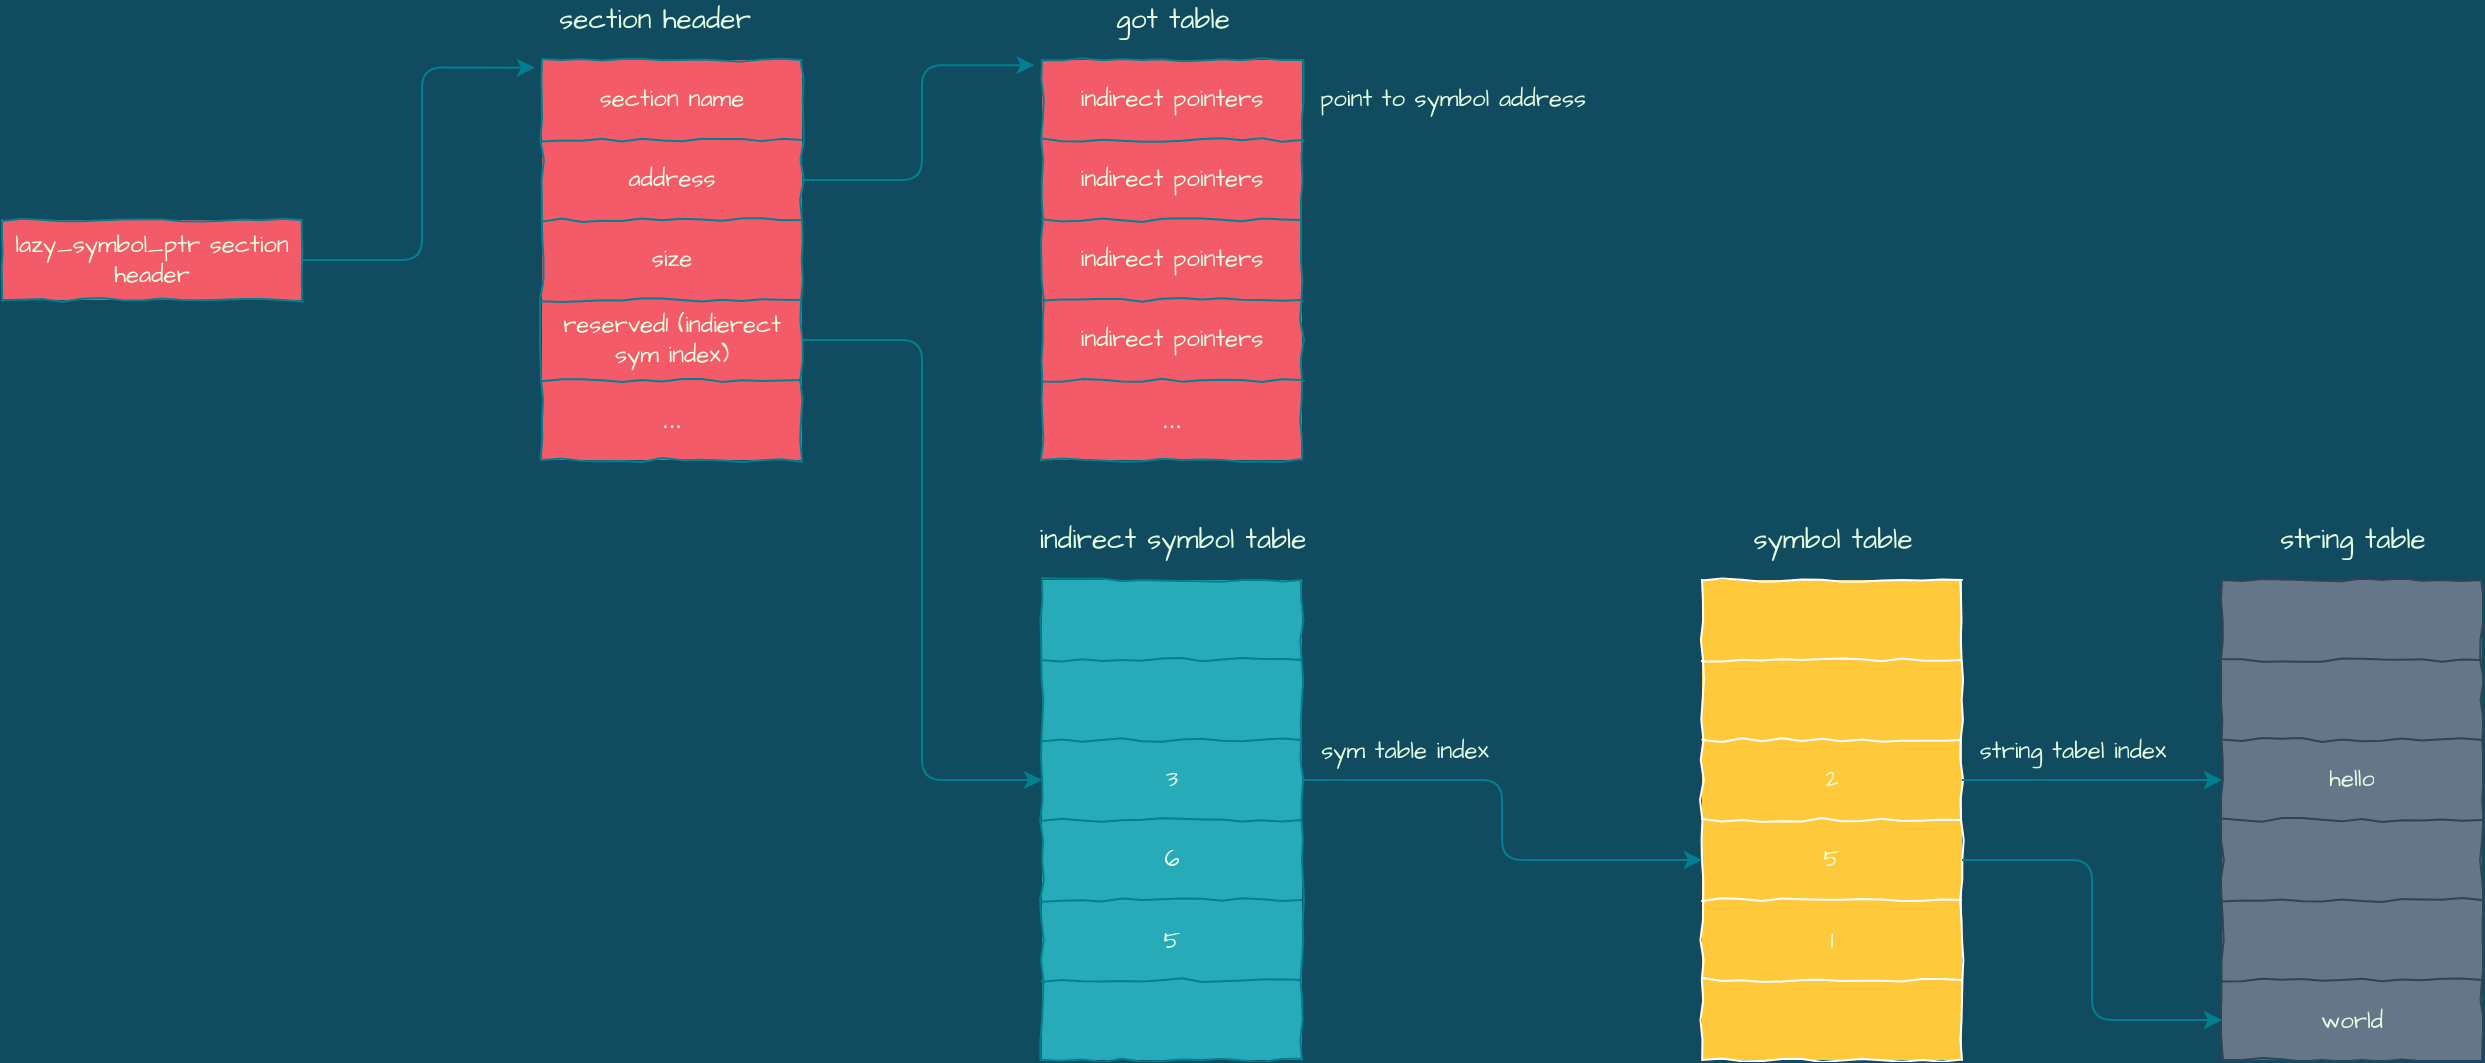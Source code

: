 <mxfile version="14.2.4" type="github" pages="6">
  <diagram id="kLP2BdOTn0ogQ7rsq4Yj" name="Page-1">
    <mxGraphModel dx="670" dy="321" grid="1" gridSize="10" guides="1" tooltips="1" connect="1" arrows="1" fold="1" page="0" pageScale="1" pageWidth="827" pageHeight="1169" background="#114B5F" math="0" shadow="0">
      <root>
        <mxCell id="0" />
        <mxCell id="1" parent="0" />
        <mxCell id="-UatHA5KakM4pJW2Op0z-43" style="edgeStyle=orthogonalEdgeStyle;curved=0;rounded=1;sketch=0;orthogonalLoop=1;jettySize=auto;html=1;exitX=1;exitY=0.5;exitDx=0;exitDy=0;entryX=0;entryY=0.5;entryDx=0;entryDy=0;strokeColor=#028090;fillColor=#F45B69;fontFamily=Architects Daughter;fontSource=https%3A%2F%2Ffonts.googleapis.com%2Fcss%3Ffamily%3DArchitects%2BDaughter;fontColor=#E4FDE1;" parent="1" source="-UatHA5KakM4pJW2Op0z-6" target="-UatHA5KakM4pJW2Op0z-36" edge="1">
          <mxGeometry relative="1" as="geometry" />
        </mxCell>
        <mxCell id="2Gsh4tW_Gu2w8K7v1lou-142" value="" style="shape=table;html=1;whiteSpace=wrap;startSize=0;container=1;collapsible=0;childLayout=tableLayout;comic=1;fillColor=#F45B69;strokeColor=#028090;fontColor=#E4FDE1;fontFamily=Architects Daughter;fontSource=https%3A%2F%2Ffonts.googleapis.com%2Fcss%3Ffamily%3DArchitects%2BDaughter;" parent="1" vertex="1">
          <mxGeometry x="100" y="140" width="150" height="40" as="geometry" />
        </mxCell>
        <mxCell id="2Gsh4tW_Gu2w8K7v1lou-143" value="" style="shape=partialRectangle;html=1;whiteSpace=wrap;collapsible=0;dropTarget=0;pointerEvents=0;fillColor=none;top=0;left=0;bottom=0;right=0;points=[[0,0.5],[1,0.5]];portConstraint=eastwest;strokeColor=#028090;fontColor=#E4FDE1;" parent="2Gsh4tW_Gu2w8K7v1lou-142" vertex="1">
          <mxGeometry width="150" height="40" as="geometry" />
        </mxCell>
        <mxCell id="2Gsh4tW_Gu2w8K7v1lou-144" value="lazy_symbol_ptr section header" style="shape=partialRectangle;html=1;whiteSpace=wrap;connectable=0;overflow=hidden;fillColor=none;top=0;left=0;bottom=0;right=0;strokeColor=#028090;fontColor=#E4FDE1;fontFamily=Architects Daughter;fontSource=https%3A%2F%2Ffonts.googleapis.com%2Fcss%3Ffamily%3DArchitects%2BDaughter;" parent="2Gsh4tW_Gu2w8K7v1lou-143" vertex="1">
          <mxGeometry width="150" height="40" as="geometry" />
        </mxCell>
        <mxCell id="-UatHA5KakM4pJW2Op0z-1" value="" style="shape=table;html=1;whiteSpace=wrap;startSize=0;container=1;collapsible=0;childLayout=tableLayout;fillColor=#F45B69;strokeColor=#028090;fontColor=#E4FDE1;comic=1;" parent="1" vertex="1">
          <mxGeometry x="370" y="60" width="130" height="200" as="geometry" />
        </mxCell>
        <mxCell id="-UatHA5KakM4pJW2Op0z-12" style="shape=partialRectangle;html=1;whiteSpace=wrap;collapsible=0;dropTarget=0;pointerEvents=0;fillColor=none;top=0;left=0;bottom=0;right=0;points=[[0,0.5],[1,0.5]];portConstraint=eastwest;strokeColor=#028090;fontColor=#E4FDE1;" parent="-UatHA5KakM4pJW2Op0z-1" vertex="1">
          <mxGeometry width="130" height="40" as="geometry" />
        </mxCell>
        <mxCell id="-UatHA5KakM4pJW2Op0z-13" value="section name" style="shape=partialRectangle;html=1;whiteSpace=wrap;connectable=0;overflow=hidden;fillColor=none;top=0;left=0;bottom=0;right=0;strokeColor=#028090;fontColor=#E4FDE1;fontFamily=Architects Daughter;fontSource=https%3A%2F%2Ffonts.googleapis.com%2Fcss%3Ffamily%3DArchitects%2BDaughter;" parent="-UatHA5KakM4pJW2Op0z-12" vertex="1">
          <mxGeometry width="130" height="40" as="geometry" />
        </mxCell>
        <mxCell id="-UatHA5KakM4pJW2Op0z-2" value="" style="shape=partialRectangle;html=1;whiteSpace=wrap;collapsible=0;dropTarget=0;pointerEvents=0;fillColor=none;top=0;left=0;bottom=0;right=0;points=[[0,0.5],[1,0.5]];portConstraint=eastwest;strokeColor=#028090;fontColor=#E4FDE1;" parent="-UatHA5KakM4pJW2Op0z-1" vertex="1">
          <mxGeometry y="40" width="130" height="40" as="geometry" />
        </mxCell>
        <mxCell id="-UatHA5KakM4pJW2Op0z-3" value="address" style="shape=partialRectangle;html=1;whiteSpace=wrap;connectable=0;overflow=hidden;fillColor=none;top=0;left=0;bottom=0;right=0;strokeColor=#028090;fontColor=#E4FDE1;fontFamily=Architects Daughter;fontSource=https%3A%2F%2Ffonts.googleapis.com%2Fcss%3Ffamily%3DArchitects%2BDaughter;" parent="-UatHA5KakM4pJW2Op0z-2" vertex="1">
          <mxGeometry width="130" height="40" as="geometry" />
        </mxCell>
        <mxCell id="-UatHA5KakM4pJW2Op0z-4" value="" style="shape=partialRectangle;html=1;whiteSpace=wrap;collapsible=0;dropTarget=0;pointerEvents=0;fillColor=none;top=0;left=0;bottom=0;right=0;points=[[0,0.5],[1,0.5]];portConstraint=eastwest;strokeColor=#028090;fontColor=#E4FDE1;" parent="-UatHA5KakM4pJW2Op0z-1" vertex="1">
          <mxGeometry y="80" width="130" height="40" as="geometry" />
        </mxCell>
        <mxCell id="-UatHA5KakM4pJW2Op0z-5" value="size" style="shape=partialRectangle;html=1;whiteSpace=wrap;connectable=0;overflow=hidden;fillColor=none;top=0;left=0;bottom=0;right=0;strokeColor=#028090;fontColor=#E4FDE1;fontFamily=Architects Daughter;fontSource=https%3A%2F%2Ffonts.googleapis.com%2Fcss%3Ffamily%3DArchitects%2BDaughter;" parent="-UatHA5KakM4pJW2Op0z-4" vertex="1">
          <mxGeometry width="130" height="40" as="geometry" />
        </mxCell>
        <mxCell id="-UatHA5KakM4pJW2Op0z-6" value="" style="shape=partialRectangle;html=1;whiteSpace=wrap;collapsible=0;dropTarget=0;pointerEvents=0;fillColor=none;top=0;left=0;bottom=0;right=0;points=[[0,0.5],[1,0.5]];portConstraint=eastwest;strokeColor=#028090;fontColor=#E4FDE1;" parent="-UatHA5KakM4pJW2Op0z-1" vertex="1">
          <mxGeometry y="120" width="130" height="40" as="geometry" />
        </mxCell>
        <mxCell id="-UatHA5KakM4pJW2Op0z-7" value="reserved1 (indierect sym index)" style="shape=partialRectangle;html=1;whiteSpace=wrap;connectable=0;overflow=hidden;fillColor=none;top=0;left=0;bottom=0;right=0;strokeColor=#028090;fontColor=#E4FDE1;fontFamily=Architects Daughter;fontSource=https%3A%2F%2Ffonts.googleapis.com%2Fcss%3Ffamily%3DArchitects%2BDaughter;" parent="-UatHA5KakM4pJW2Op0z-6" vertex="1">
          <mxGeometry width="130" height="40" as="geometry" />
        </mxCell>
        <mxCell id="-UatHA5KakM4pJW2Op0z-8" value="" style="shape=partialRectangle;html=1;whiteSpace=wrap;collapsible=0;dropTarget=0;pointerEvents=0;fillColor=none;top=0;left=0;bottom=0;right=0;points=[[0,0.5],[1,0.5]];portConstraint=eastwest;strokeColor=#028090;fontColor=#E4FDE1;" parent="-UatHA5KakM4pJW2Op0z-1" vertex="1">
          <mxGeometry y="160" width="130" height="40" as="geometry" />
        </mxCell>
        <mxCell id="-UatHA5KakM4pJW2Op0z-9" value="..." style="shape=partialRectangle;html=1;whiteSpace=wrap;connectable=0;overflow=hidden;fillColor=none;top=0;left=0;bottom=0;right=0;strokeColor=#028090;fontColor=#E4FDE1;" parent="-UatHA5KakM4pJW2Op0z-8" vertex="1">
          <mxGeometry width="130" height="40" as="geometry" />
        </mxCell>
        <mxCell id="-UatHA5KakM4pJW2Op0z-14" style="edgeStyle=orthogonalEdgeStyle;curved=0;rounded=1;sketch=0;orthogonalLoop=1;jettySize=auto;html=1;exitX=1;exitY=0.5;exitDx=0;exitDy=0;entryX=-0.027;entryY=0.096;entryDx=0;entryDy=0;strokeColor=#028090;fillColor=#F45B69;fontFamily=Architects Daughter;fontSource=https%3A%2F%2Ffonts.googleapis.com%2Fcss%3Ffamily%3DArchitects%2BDaughter;fontColor=#E4FDE1;entryPerimeter=0;" parent="1" source="2Gsh4tW_Gu2w8K7v1lou-143" target="-UatHA5KakM4pJW2Op0z-12" edge="1">
          <mxGeometry relative="1" as="geometry" />
        </mxCell>
        <mxCell id="-UatHA5KakM4pJW2Op0z-15" value="section header" style="text;html=1;align=center;verticalAlign=middle;resizable=0;points=[];autosize=1;fontFamily=Architects Daughter;fontColor=#E4FDE1;fontSize=14;" parent="1" vertex="1">
          <mxGeometry x="371" y="30" width="110" height="20" as="geometry" />
        </mxCell>
        <mxCell id="-UatHA5KakM4pJW2Op0z-18" value="" style="shape=table;html=1;whiteSpace=wrap;startSize=0;container=1;collapsible=0;childLayout=tableLayout;fillColor=#F45B69;strokeColor=#028090;fontColor=#E4FDE1;comic=1;" parent="1" vertex="1">
          <mxGeometry x="620" y="60" width="130" height="200" as="geometry" />
        </mxCell>
        <mxCell id="-UatHA5KakM4pJW2Op0z-19" style="shape=partialRectangle;html=1;whiteSpace=wrap;collapsible=0;dropTarget=0;pointerEvents=0;fillColor=none;top=0;left=0;bottom=0;right=0;points=[[0,0.5],[1,0.5]];portConstraint=eastwest;strokeColor=#028090;fontColor=#E4FDE1;" parent="-UatHA5KakM4pJW2Op0z-18" vertex="1">
          <mxGeometry width="130" height="40" as="geometry" />
        </mxCell>
        <mxCell id="-UatHA5KakM4pJW2Op0z-20" value="indirect pointers" style="shape=partialRectangle;html=1;whiteSpace=wrap;connectable=0;overflow=hidden;fillColor=none;top=0;left=0;bottom=0;right=0;strokeColor=#028090;fontColor=#E4FDE1;fontFamily=Architects Daughter;fontSource=https%3A%2F%2Ffonts.googleapis.com%2Fcss%3Ffamily%3DArchitects%2BDaughter;" parent="-UatHA5KakM4pJW2Op0z-19" vertex="1">
          <mxGeometry width="130" height="40" as="geometry" />
        </mxCell>
        <mxCell id="-UatHA5KakM4pJW2Op0z-21" value="" style="shape=partialRectangle;html=1;whiteSpace=wrap;collapsible=0;dropTarget=0;pointerEvents=0;fillColor=none;top=0;left=0;bottom=0;right=0;points=[[0,0.5],[1,0.5]];portConstraint=eastwest;strokeColor=#028090;fontColor=#E4FDE1;" parent="-UatHA5KakM4pJW2Op0z-18" vertex="1">
          <mxGeometry y="40" width="130" height="40" as="geometry" />
        </mxCell>
        <mxCell id="-UatHA5KakM4pJW2Op0z-22" value="indirect pointers" style="shape=partialRectangle;html=1;whiteSpace=wrap;connectable=0;overflow=hidden;fillColor=none;top=0;left=0;bottom=0;right=0;strokeColor=#028090;fontColor=#E4FDE1;fontFamily=Architects Daughter;fontSource=https%3A%2F%2Ffonts.googleapis.com%2Fcss%3Ffamily%3DArchitects%2BDaughter;" parent="-UatHA5KakM4pJW2Op0z-21" vertex="1">
          <mxGeometry width="130" height="40" as="geometry" />
        </mxCell>
        <mxCell id="-UatHA5KakM4pJW2Op0z-23" value="" style="shape=partialRectangle;html=1;whiteSpace=wrap;collapsible=0;dropTarget=0;pointerEvents=0;fillColor=none;top=0;left=0;bottom=0;right=0;points=[[0,0.5],[1,0.5]];portConstraint=eastwest;strokeColor=#028090;fontColor=#E4FDE1;" parent="-UatHA5KakM4pJW2Op0z-18" vertex="1">
          <mxGeometry y="80" width="130" height="40" as="geometry" />
        </mxCell>
        <mxCell id="-UatHA5KakM4pJW2Op0z-24" value="indirect pointers" style="shape=partialRectangle;html=1;whiteSpace=wrap;connectable=0;overflow=hidden;fillColor=none;top=0;left=0;bottom=0;right=0;strokeColor=#028090;fontColor=#E4FDE1;fontFamily=Architects Daughter;fontSource=https%3A%2F%2Ffonts.googleapis.com%2Fcss%3Ffamily%3DArchitects%2BDaughter;" parent="-UatHA5KakM4pJW2Op0z-23" vertex="1">
          <mxGeometry width="130" height="40" as="geometry" />
        </mxCell>
        <mxCell id="-UatHA5KakM4pJW2Op0z-25" value="" style="shape=partialRectangle;html=1;whiteSpace=wrap;collapsible=0;dropTarget=0;pointerEvents=0;fillColor=none;top=0;left=0;bottom=0;right=0;points=[[0,0.5],[1,0.5]];portConstraint=eastwest;strokeColor=#028090;fontColor=#E4FDE1;" parent="-UatHA5KakM4pJW2Op0z-18" vertex="1">
          <mxGeometry y="120" width="130" height="40" as="geometry" />
        </mxCell>
        <mxCell id="-UatHA5KakM4pJW2Op0z-26" value="indirect pointers" style="shape=partialRectangle;html=1;whiteSpace=wrap;connectable=0;overflow=hidden;fillColor=none;top=0;left=0;bottom=0;right=0;strokeColor=#028090;fontColor=#E4FDE1;fontFamily=Architects Daughter;fontSource=https%3A%2F%2Ffonts.googleapis.com%2Fcss%3Ffamily%3DArchitects%2BDaughter;" parent="-UatHA5KakM4pJW2Op0z-25" vertex="1">
          <mxGeometry width="130" height="40" as="geometry" />
        </mxCell>
        <mxCell id="-UatHA5KakM4pJW2Op0z-27" value="" style="shape=partialRectangle;html=1;whiteSpace=wrap;collapsible=0;dropTarget=0;pointerEvents=0;fillColor=none;top=0;left=0;bottom=0;right=0;points=[[0,0.5],[1,0.5]];portConstraint=eastwest;strokeColor=#028090;fontColor=#E4FDE1;" parent="-UatHA5KakM4pJW2Op0z-18" vertex="1">
          <mxGeometry y="160" width="130" height="40" as="geometry" />
        </mxCell>
        <mxCell id="-UatHA5KakM4pJW2Op0z-28" value="..." style="shape=partialRectangle;html=1;whiteSpace=wrap;connectable=0;overflow=hidden;fillColor=none;top=0;left=0;bottom=0;right=0;strokeColor=#028090;fontColor=#E4FDE1;" parent="-UatHA5KakM4pJW2Op0z-27" vertex="1">
          <mxGeometry width="130" height="40" as="geometry" />
        </mxCell>
        <mxCell id="-UatHA5KakM4pJW2Op0z-29" value="got table" style="text;html=1;align=center;verticalAlign=middle;resizable=0;points=[];autosize=1;fontFamily=Architects Daughter;fontColor=#E4FDE1;fontSize=14;" parent="1" vertex="1">
          <mxGeometry x="650" y="30" width="70" height="20" as="geometry" />
        </mxCell>
        <mxCell id="-UatHA5KakM4pJW2Op0z-30" style="edgeStyle=orthogonalEdgeStyle;curved=0;rounded=1;sketch=0;orthogonalLoop=1;jettySize=auto;html=1;exitX=1;exitY=0.5;exitDx=0;exitDy=0;entryX=-0.029;entryY=0.064;entryDx=0;entryDy=0;entryPerimeter=0;strokeColor=#028090;fillColor=#F45B69;fontFamily=Architects Daughter;fontSource=https%3A%2F%2Ffonts.googleapis.com%2Fcss%3Ffamily%3DArchitects%2BDaughter;fontColor=#E4FDE1;" parent="1" source="-UatHA5KakM4pJW2Op0z-2" target="-UatHA5KakM4pJW2Op0z-19" edge="1">
          <mxGeometry relative="1" as="geometry" />
        </mxCell>
        <mxCell id="-UatHA5KakM4pJW2Op0z-31" value="" style="shape=table;html=1;whiteSpace=wrap;startSize=0;container=1;collapsible=0;childLayout=tableLayout;strokeColor=#028090;fontColor=#E4FDE1;comic=1;fillColor=#28ABB9;" parent="1" vertex="1">
          <mxGeometry x="620" y="320" width="130" height="240" as="geometry" />
        </mxCell>
        <mxCell id="-UatHA5KakM4pJW2Op0z-32" style="shape=partialRectangle;html=1;whiteSpace=wrap;collapsible=0;dropTarget=0;pointerEvents=0;fillColor=none;top=0;left=0;bottom=0;right=0;points=[[0,0.5],[1,0.5]];portConstraint=eastwest;strokeColor=#028090;fontColor=#E4FDE1;" parent="-UatHA5KakM4pJW2Op0z-31" vertex="1">
          <mxGeometry width="130" height="40" as="geometry" />
        </mxCell>
        <mxCell id="-UatHA5KakM4pJW2Op0z-33" value="" style="shape=partialRectangle;html=1;whiteSpace=wrap;connectable=0;overflow=hidden;fillColor=none;top=0;left=0;bottom=0;right=0;strokeColor=#028090;fontColor=#E4FDE1;fontFamily=Architects Daughter;fontSource=https%3A%2F%2Ffonts.googleapis.com%2Fcss%3Ffamily%3DArchitects%2BDaughter;" parent="-UatHA5KakM4pJW2Op0z-32" vertex="1">
          <mxGeometry width="130" height="40" as="geometry" />
        </mxCell>
        <mxCell id="-UatHA5KakM4pJW2Op0z-34" value="" style="shape=partialRectangle;html=1;whiteSpace=wrap;collapsible=0;dropTarget=0;pointerEvents=0;fillColor=none;top=0;left=0;bottom=0;right=0;points=[[0,0.5],[1,0.5]];portConstraint=eastwest;strokeColor=#028090;fontColor=#E4FDE1;" parent="-UatHA5KakM4pJW2Op0z-31" vertex="1">
          <mxGeometry y="40" width="130" height="40" as="geometry" />
        </mxCell>
        <mxCell id="-UatHA5KakM4pJW2Op0z-35" value="" style="shape=partialRectangle;html=1;whiteSpace=wrap;connectable=0;overflow=hidden;fillColor=none;top=0;left=0;bottom=0;right=0;strokeColor=#028090;fontColor=#E4FDE1;fontFamily=Architects Daughter;fontSource=https%3A%2F%2Ffonts.googleapis.com%2Fcss%3Ffamily%3DArchitects%2BDaughter;" parent="-UatHA5KakM4pJW2Op0z-34" vertex="1">
          <mxGeometry width="130" height="40" as="geometry" />
        </mxCell>
        <mxCell id="-UatHA5KakM4pJW2Op0z-36" value="" style="shape=partialRectangle;html=1;whiteSpace=wrap;collapsible=0;dropTarget=0;pointerEvents=0;fillColor=none;top=0;left=0;bottom=0;right=0;points=[[0,0.5],[1,0.5]];portConstraint=eastwest;strokeColor=#028090;fontColor=#E4FDE1;" parent="-UatHA5KakM4pJW2Op0z-31" vertex="1">
          <mxGeometry y="80" width="130" height="40" as="geometry" />
        </mxCell>
        <mxCell id="-UatHA5KakM4pJW2Op0z-37" value="3" style="shape=partialRectangle;html=1;whiteSpace=wrap;connectable=0;overflow=hidden;fillColor=none;top=0;left=0;bottom=0;right=0;strokeColor=#028090;fontColor=#E4FDE1;fontFamily=Architects Daughter;fontSource=https%3A%2F%2Ffonts.googleapis.com%2Fcss%3Ffamily%3DArchitects%2BDaughter;" parent="-UatHA5KakM4pJW2Op0z-36" vertex="1">
          <mxGeometry width="130" height="40" as="geometry" />
        </mxCell>
        <mxCell id="-UatHA5KakM4pJW2Op0z-38" value="" style="shape=partialRectangle;html=1;whiteSpace=wrap;collapsible=0;dropTarget=0;pointerEvents=0;fillColor=none;top=0;left=0;bottom=0;right=0;points=[[0,0.5],[1,0.5]];portConstraint=eastwest;strokeColor=#028090;fontColor=#E4FDE1;" parent="-UatHA5KakM4pJW2Op0z-31" vertex="1">
          <mxGeometry y="120" width="130" height="40" as="geometry" />
        </mxCell>
        <mxCell id="-UatHA5KakM4pJW2Op0z-39" value="6" style="shape=partialRectangle;html=1;whiteSpace=wrap;connectable=0;overflow=hidden;fillColor=none;top=0;left=0;bottom=0;right=0;strokeColor=#028090;fontColor=#E4FDE1;fontFamily=Architects Daughter;fontSource=https%3A%2F%2Ffonts.googleapis.com%2Fcss%3Ffamily%3DArchitects%2BDaughter;" parent="-UatHA5KakM4pJW2Op0z-38" vertex="1">
          <mxGeometry width="130" height="40" as="geometry" />
        </mxCell>
        <mxCell id="-UatHA5KakM4pJW2Op0z-40" value="" style="shape=partialRectangle;html=1;whiteSpace=wrap;collapsible=0;dropTarget=0;pointerEvents=0;fillColor=none;top=0;left=0;bottom=0;right=0;points=[[0,0.5],[1,0.5]];portConstraint=eastwest;strokeColor=#028090;fontColor=#E4FDE1;" parent="-UatHA5KakM4pJW2Op0z-31" vertex="1">
          <mxGeometry y="160" width="130" height="40" as="geometry" />
        </mxCell>
        <mxCell id="-UatHA5KakM4pJW2Op0z-41" value="&lt;font face=&quot;Architects Daughter&quot; data-font-src=&quot;https://fonts.googleapis.com/css?family=Architects+Daughter&quot;&gt;5&lt;/font&gt;" style="shape=partialRectangle;html=1;whiteSpace=wrap;connectable=0;overflow=hidden;fillColor=none;top=0;left=0;bottom=0;right=0;strokeColor=#028090;fontColor=#E4FDE1;" parent="-UatHA5KakM4pJW2Op0z-40" vertex="1">
          <mxGeometry width="130" height="40" as="geometry" />
        </mxCell>
        <mxCell id="-UatHA5KakM4pJW2Op0z-45" style="shape=partialRectangle;html=1;whiteSpace=wrap;collapsible=0;dropTarget=0;pointerEvents=0;fillColor=none;top=0;left=0;bottom=0;right=0;points=[[0,0.5],[1,0.5]];portConstraint=eastwest;strokeColor=#028090;fontColor=#E4FDE1;" parent="-UatHA5KakM4pJW2Op0z-31" vertex="1">
          <mxGeometry y="200" width="130" height="40" as="geometry" />
        </mxCell>
        <mxCell id="-UatHA5KakM4pJW2Op0z-46" style="shape=partialRectangle;html=1;whiteSpace=wrap;connectable=0;overflow=hidden;fillColor=none;top=0;left=0;bottom=0;right=0;strokeColor=#028090;fontColor=#E4FDE1;" parent="-UatHA5KakM4pJW2Op0z-45" vertex="1">
          <mxGeometry width="130" height="40" as="geometry" />
        </mxCell>
        <mxCell id="-UatHA5KakM4pJW2Op0z-42" value="indirect symbol table" style="text;html=1;align=center;verticalAlign=middle;resizable=0;points=[];autosize=1;fontFamily=Architects Daughter;fontColor=#E4FDE1;fontSize=14;" parent="1" vertex="1">
          <mxGeometry x="610" y="290" width="150" height="20" as="geometry" />
        </mxCell>
        <mxCell id="-UatHA5KakM4pJW2Op0z-44" value="sym table index" style="text;html=1;align=center;verticalAlign=middle;resizable=0;points=[];autosize=1;fontFamily=Architects Daughter;fontColor=#E4FDE1;" parent="1" vertex="1">
          <mxGeometry x="751" y="396" width="100" height="20" as="geometry" />
        </mxCell>
        <mxCell id="-UatHA5KakM4pJW2Op0z-47" value="" style="shape=table;html=1;whiteSpace=wrap;startSize=0;container=1;collapsible=0;childLayout=tableLayout;fontColor=#E4FDE1;comic=1;fillColor=#FFC93C;strokeColor=#FFFFFF;" parent="1" vertex="1">
          <mxGeometry x="950" y="320" width="130" height="240" as="geometry" />
        </mxCell>
        <mxCell id="-UatHA5KakM4pJW2Op0z-48" style="shape=partialRectangle;html=1;whiteSpace=wrap;collapsible=0;dropTarget=0;pointerEvents=0;fillColor=none;top=0;left=0;bottom=0;right=0;points=[[0,0.5],[1,0.5]];portConstraint=eastwest;strokeColor=#028090;fontColor=#E4FDE1;" parent="-UatHA5KakM4pJW2Op0z-47" vertex="1">
          <mxGeometry width="130" height="40" as="geometry" />
        </mxCell>
        <mxCell id="-UatHA5KakM4pJW2Op0z-49" value="" style="shape=partialRectangle;html=1;whiteSpace=wrap;connectable=0;overflow=hidden;fillColor=none;top=0;left=0;bottom=0;right=0;strokeColor=#028090;fontColor=#E4FDE1;fontFamily=Architects Daughter;fontSource=https%3A%2F%2Ffonts.googleapis.com%2Fcss%3Ffamily%3DArchitects%2BDaughter;" parent="-UatHA5KakM4pJW2Op0z-48" vertex="1">
          <mxGeometry width="130" height="40" as="geometry" />
        </mxCell>
        <mxCell id="-UatHA5KakM4pJW2Op0z-50" value="" style="shape=partialRectangle;html=1;whiteSpace=wrap;collapsible=0;dropTarget=0;pointerEvents=0;fillColor=none;top=0;left=0;bottom=0;right=0;points=[[0,0.5],[1,0.5]];portConstraint=eastwest;strokeColor=#028090;fontColor=#E4FDE1;" parent="-UatHA5KakM4pJW2Op0z-47" vertex="1">
          <mxGeometry y="40" width="130" height="40" as="geometry" />
        </mxCell>
        <mxCell id="-UatHA5KakM4pJW2Op0z-51" value="" style="shape=partialRectangle;html=1;whiteSpace=wrap;connectable=0;overflow=hidden;fillColor=none;top=0;left=0;bottom=0;right=0;strokeColor=#028090;fontColor=#E4FDE1;fontFamily=Architects Daughter;fontSource=https%3A%2F%2Ffonts.googleapis.com%2Fcss%3Ffamily%3DArchitects%2BDaughter;" parent="-UatHA5KakM4pJW2Op0z-50" vertex="1">
          <mxGeometry width="130" height="40" as="geometry" />
        </mxCell>
        <mxCell id="-UatHA5KakM4pJW2Op0z-52" value="" style="shape=partialRectangle;html=1;whiteSpace=wrap;collapsible=0;dropTarget=0;pointerEvents=0;fillColor=none;top=0;left=0;bottom=0;right=0;points=[[0,0.5],[1,0.5]];portConstraint=eastwest;strokeColor=#028090;fontColor=#E4FDE1;" parent="-UatHA5KakM4pJW2Op0z-47" vertex="1">
          <mxGeometry y="80" width="130" height="40" as="geometry" />
        </mxCell>
        <mxCell id="-UatHA5KakM4pJW2Op0z-53" value="2" style="shape=partialRectangle;html=1;whiteSpace=wrap;connectable=0;overflow=hidden;fillColor=none;top=0;left=0;bottom=0;right=0;strokeColor=#028090;fontColor=#E4FDE1;fontFamily=Architects Daughter;fontSource=https%3A%2F%2Ffonts.googleapis.com%2Fcss%3Ffamily%3DArchitects%2BDaughter;" parent="-UatHA5KakM4pJW2Op0z-52" vertex="1">
          <mxGeometry width="130" height="40" as="geometry" />
        </mxCell>
        <mxCell id="-UatHA5KakM4pJW2Op0z-54" value="" style="shape=partialRectangle;html=1;whiteSpace=wrap;collapsible=0;dropTarget=0;pointerEvents=0;fillColor=none;top=0;left=0;bottom=0;right=0;points=[[0,0.5],[1,0.5]];portConstraint=eastwest;strokeColor=#028090;fontColor=#E4FDE1;" parent="-UatHA5KakM4pJW2Op0z-47" vertex="1">
          <mxGeometry y="120" width="130" height="40" as="geometry" />
        </mxCell>
        <mxCell id="-UatHA5KakM4pJW2Op0z-55" value="5" style="shape=partialRectangle;html=1;whiteSpace=wrap;connectable=0;overflow=hidden;fillColor=none;top=0;left=0;bottom=0;right=0;strokeColor=#028090;fontColor=#E4FDE1;fontFamily=Architects Daughter;fontSource=https%3A%2F%2Ffonts.googleapis.com%2Fcss%3Ffamily%3DArchitects%2BDaughter;" parent="-UatHA5KakM4pJW2Op0z-54" vertex="1">
          <mxGeometry width="130" height="40" as="geometry" />
        </mxCell>
        <mxCell id="-UatHA5KakM4pJW2Op0z-56" value="" style="shape=partialRectangle;html=1;whiteSpace=wrap;collapsible=0;dropTarget=0;pointerEvents=0;fillColor=none;top=0;left=0;bottom=0;right=0;points=[[0,0.5],[1,0.5]];portConstraint=eastwest;strokeColor=#028090;fontColor=#E4FDE1;" parent="-UatHA5KakM4pJW2Op0z-47" vertex="1">
          <mxGeometry y="160" width="130" height="40" as="geometry" />
        </mxCell>
        <mxCell id="-UatHA5KakM4pJW2Op0z-57" value="&lt;font face=&quot;Architects Daughter&quot; data-font-src=&quot;https://fonts.googleapis.com/css?family=Architects+Daughter&quot;&gt;1&lt;/font&gt;" style="shape=partialRectangle;html=1;whiteSpace=wrap;connectable=0;overflow=hidden;fillColor=none;top=0;left=0;bottom=0;right=0;strokeColor=#028090;fontColor=#E4FDE1;" parent="-UatHA5KakM4pJW2Op0z-56" vertex="1">
          <mxGeometry width="130" height="40" as="geometry" />
        </mxCell>
        <mxCell id="-UatHA5KakM4pJW2Op0z-58" style="shape=partialRectangle;html=1;whiteSpace=wrap;collapsible=0;dropTarget=0;pointerEvents=0;fillColor=none;top=0;left=0;bottom=0;right=0;points=[[0,0.5],[1,0.5]];portConstraint=eastwest;strokeColor=#028090;fontColor=#E4FDE1;" parent="-UatHA5KakM4pJW2Op0z-47" vertex="1">
          <mxGeometry y="200" width="130" height="40" as="geometry" />
        </mxCell>
        <mxCell id="-UatHA5KakM4pJW2Op0z-59" style="shape=partialRectangle;html=1;whiteSpace=wrap;connectable=0;overflow=hidden;fillColor=none;top=0;left=0;bottom=0;right=0;strokeColor=#028090;fontColor=#E4FDE1;" parent="-UatHA5KakM4pJW2Op0z-58" vertex="1">
          <mxGeometry width="130" height="40" as="geometry" />
        </mxCell>
        <mxCell id="-UatHA5KakM4pJW2Op0z-60" value="symbol table" style="text;html=1;align=center;verticalAlign=middle;resizable=0;points=[];autosize=1;fontFamily=Architects Daughter;fontColor=#E4FDE1;fontSize=14;" parent="1" vertex="1">
          <mxGeometry x="965" y="290" width="100" height="20" as="geometry" />
        </mxCell>
        <mxCell id="-UatHA5KakM4pJW2Op0z-61" style="edgeStyle=orthogonalEdgeStyle;curved=0;rounded=1;sketch=0;orthogonalLoop=1;jettySize=auto;html=1;exitX=1;exitY=0.5;exitDx=0;exitDy=0;entryX=0;entryY=0.5;entryDx=0;entryDy=0;strokeColor=#028090;fillColor=#F45B69;fontFamily=Architects Daughter;fontSource=https%3A%2F%2Ffonts.googleapis.com%2Fcss%3Ffamily%3DArchitects%2BDaughter;fontColor=#E4FDE1;" parent="1" source="-UatHA5KakM4pJW2Op0z-36" target="-UatHA5KakM4pJW2Op0z-54" edge="1">
          <mxGeometry relative="1" as="geometry" />
        </mxCell>
        <mxCell id="-UatHA5KakM4pJW2Op0z-62" value="" style="shape=table;html=1;whiteSpace=wrap;startSize=0;container=1;collapsible=0;childLayout=tableLayout;comic=1;strokeColor=#314354;fillColor=#647687;fontColor=#ffffff;" parent="1" vertex="1">
          <mxGeometry x="1210" y="320" width="130" height="240" as="geometry" />
        </mxCell>
        <mxCell id="-UatHA5KakM4pJW2Op0z-63" style="shape=partialRectangle;html=1;whiteSpace=wrap;collapsible=0;dropTarget=0;pointerEvents=0;fillColor=none;top=0;left=0;bottom=0;right=0;points=[[0,0.5],[1,0.5]];portConstraint=eastwest;strokeColor=#028090;fontColor=#E4FDE1;" parent="-UatHA5KakM4pJW2Op0z-62" vertex="1">
          <mxGeometry width="130" height="40" as="geometry" />
        </mxCell>
        <mxCell id="-UatHA5KakM4pJW2Op0z-64" value="" style="shape=partialRectangle;html=1;whiteSpace=wrap;connectable=0;overflow=hidden;fillColor=none;top=0;left=0;bottom=0;right=0;strokeColor=#028090;fontColor=#E4FDE1;fontFamily=Architects Daughter;fontSource=https%3A%2F%2Ffonts.googleapis.com%2Fcss%3Ffamily%3DArchitects%2BDaughter;" parent="-UatHA5KakM4pJW2Op0z-63" vertex="1">
          <mxGeometry width="130" height="40" as="geometry" />
        </mxCell>
        <mxCell id="-UatHA5KakM4pJW2Op0z-65" value="" style="shape=partialRectangle;html=1;whiteSpace=wrap;collapsible=0;dropTarget=0;pointerEvents=0;fillColor=none;top=0;left=0;bottom=0;right=0;points=[[0,0.5],[1,0.5]];portConstraint=eastwest;strokeColor=#028090;fontColor=#E4FDE1;" parent="-UatHA5KakM4pJW2Op0z-62" vertex="1">
          <mxGeometry y="40" width="130" height="40" as="geometry" />
        </mxCell>
        <mxCell id="-UatHA5KakM4pJW2Op0z-66" value="" style="shape=partialRectangle;html=1;whiteSpace=wrap;connectable=0;overflow=hidden;fillColor=none;top=0;left=0;bottom=0;right=0;strokeColor=#028090;fontColor=#E4FDE1;fontFamily=Architects Daughter;fontSource=https%3A%2F%2Ffonts.googleapis.com%2Fcss%3Ffamily%3DArchitects%2BDaughter;" parent="-UatHA5KakM4pJW2Op0z-65" vertex="1">
          <mxGeometry width="130" height="40" as="geometry" />
        </mxCell>
        <mxCell id="-UatHA5KakM4pJW2Op0z-67" value="" style="shape=partialRectangle;html=1;whiteSpace=wrap;collapsible=0;dropTarget=0;pointerEvents=0;fillColor=none;top=0;left=0;bottom=0;right=0;points=[[0,0.5],[1,0.5]];portConstraint=eastwest;strokeColor=#028090;fontColor=#E4FDE1;" parent="-UatHA5KakM4pJW2Op0z-62" vertex="1">
          <mxGeometry y="80" width="130" height="40" as="geometry" />
        </mxCell>
        <mxCell id="-UatHA5KakM4pJW2Op0z-68" value="hello" style="shape=partialRectangle;html=1;whiteSpace=wrap;connectable=0;overflow=hidden;fillColor=none;top=0;left=0;bottom=0;right=0;strokeColor=#028090;fontColor=#E4FDE1;fontFamily=Architects Daughter;fontSource=https%3A%2F%2Ffonts.googleapis.com%2Fcss%3Ffamily%3DArchitects%2BDaughter;" parent="-UatHA5KakM4pJW2Op0z-67" vertex="1">
          <mxGeometry width="130" height="40" as="geometry" />
        </mxCell>
        <mxCell id="-UatHA5KakM4pJW2Op0z-69" value="" style="shape=partialRectangle;html=1;whiteSpace=wrap;collapsible=0;dropTarget=0;pointerEvents=0;fillColor=none;top=0;left=0;bottom=0;right=0;points=[[0,0.5],[1,0.5]];portConstraint=eastwest;strokeColor=#028090;fontColor=#E4FDE1;" parent="-UatHA5KakM4pJW2Op0z-62" vertex="1">
          <mxGeometry y="120" width="130" height="40" as="geometry" />
        </mxCell>
        <mxCell id="-UatHA5KakM4pJW2Op0z-70" value="" style="shape=partialRectangle;html=1;whiteSpace=wrap;connectable=0;overflow=hidden;fillColor=none;top=0;left=0;bottom=0;right=0;strokeColor=#028090;fontColor=#E4FDE1;fontFamily=Architects Daughter;fontSource=https%3A%2F%2Ffonts.googleapis.com%2Fcss%3Ffamily%3DArchitects%2BDaughter;" parent="-UatHA5KakM4pJW2Op0z-69" vertex="1">
          <mxGeometry width="130" height="40" as="geometry" />
        </mxCell>
        <mxCell id="-UatHA5KakM4pJW2Op0z-71" value="" style="shape=partialRectangle;html=1;whiteSpace=wrap;collapsible=0;dropTarget=0;pointerEvents=0;fillColor=none;top=0;left=0;bottom=0;right=0;points=[[0,0.5],[1,0.5]];portConstraint=eastwest;strokeColor=#028090;fontColor=#E4FDE1;" parent="-UatHA5KakM4pJW2Op0z-62" vertex="1">
          <mxGeometry y="160" width="130" height="40" as="geometry" />
        </mxCell>
        <mxCell id="-UatHA5KakM4pJW2Op0z-72" value="" style="shape=partialRectangle;html=1;whiteSpace=wrap;connectable=0;overflow=hidden;fillColor=none;top=0;left=0;bottom=0;right=0;strokeColor=#028090;fontColor=#E4FDE1;" parent="-UatHA5KakM4pJW2Op0z-71" vertex="1">
          <mxGeometry width="130" height="40" as="geometry" />
        </mxCell>
        <mxCell id="-UatHA5KakM4pJW2Op0z-73" style="shape=partialRectangle;html=1;whiteSpace=wrap;collapsible=0;dropTarget=0;pointerEvents=0;fillColor=none;top=0;left=0;bottom=0;right=0;points=[[0,0.5],[1,0.5]];portConstraint=eastwest;strokeColor=#028090;fontColor=#E4FDE1;" parent="-UatHA5KakM4pJW2Op0z-62" vertex="1">
          <mxGeometry y="200" width="130" height="40" as="geometry" />
        </mxCell>
        <mxCell id="-UatHA5KakM4pJW2Op0z-74" value="&lt;span style=&quot;font-family: &amp;#34;architects daughter&amp;#34;&quot;&gt;world&lt;/span&gt;" style="shape=partialRectangle;html=1;whiteSpace=wrap;connectable=0;overflow=hidden;fillColor=none;top=0;left=0;bottom=0;right=0;strokeColor=#028090;fontColor=#E4FDE1;" parent="-UatHA5KakM4pJW2Op0z-73" vertex="1">
          <mxGeometry width="130" height="40" as="geometry" />
        </mxCell>
        <mxCell id="-UatHA5KakM4pJW2Op0z-75" value="string table" style="text;html=1;align=center;verticalAlign=middle;resizable=0;points=[];autosize=1;fontFamily=Architects Daughter;fontColor=#E4FDE1;fontSize=14;" parent="1" vertex="1">
          <mxGeometry x="1230" y="290" width="90" height="20" as="geometry" />
        </mxCell>
        <mxCell id="-UatHA5KakM4pJW2Op0z-76" style="edgeStyle=orthogonalEdgeStyle;curved=0;rounded=1;sketch=0;orthogonalLoop=1;jettySize=auto;html=1;exitX=1;exitY=0.5;exitDx=0;exitDy=0;entryX=0;entryY=0.5;entryDx=0;entryDy=0;strokeColor=#028090;fillColor=#F45B69;fontFamily=Architects Daughter;fontSource=https%3A%2F%2Ffonts.googleapis.com%2Fcss%3Ffamily%3DArchitects%2BDaughter;fontColor=#E4FDE1;" parent="1" source="-UatHA5KakM4pJW2Op0z-52" target="-UatHA5KakM4pJW2Op0z-67" edge="1">
          <mxGeometry relative="1" as="geometry" />
        </mxCell>
        <mxCell id="-UatHA5KakM4pJW2Op0z-77" style="edgeStyle=orthogonalEdgeStyle;curved=0;rounded=1;sketch=0;orthogonalLoop=1;jettySize=auto;html=1;exitX=1;exitY=0.5;exitDx=0;exitDy=0;entryX=0;entryY=0.5;entryDx=0;entryDy=0;strokeColor=#028090;fillColor=#F45B69;fontFamily=Architects Daughter;fontSource=https%3A%2F%2Ffonts.googleapis.com%2Fcss%3Ffamily%3DArchitects%2BDaughter;fontColor=#E4FDE1;" parent="1" source="-UatHA5KakM4pJW2Op0z-54" target="-UatHA5KakM4pJW2Op0z-73" edge="1">
          <mxGeometry relative="1" as="geometry" />
        </mxCell>
        <mxCell id="-UatHA5KakM4pJW2Op0z-78" value="point to symbol address" style="text;html=1;align=center;verticalAlign=middle;resizable=0;points=[];autosize=1;fontFamily=Architects Daughter;fontColor=#E4FDE1;" parent="1" vertex="1">
          <mxGeometry x="750" y="70" width="150" height="20" as="geometry" />
        </mxCell>
        <mxCell id="-UatHA5KakM4pJW2Op0z-81" value="string tabel index" style="text;html=1;align=center;verticalAlign=middle;resizable=0;points=[];autosize=1;fontFamily=Architects Daughter;fontColor=#E4FDE1;" parent="1" vertex="1">
          <mxGeometry x="1080" y="396" width="110" height="20" as="geometry" />
        </mxCell>
      </root>
    </mxGraphModel>
  </diagram>
  <diagram name="example" id="r4IsDCU1LKhkjM1UDwrh">
    <mxGraphModel dx="670" dy="501" grid="1" gridSize="10" guides="1" tooltips="1" connect="1" arrows="1" fold="1" page="0" pageScale="1" pageWidth="827" pageHeight="1169" background="#114B5F" math="0" shadow="0">
      <root>
        <mxCell id="cVTknGg4ab23UxdP7gXa-0" />
        <mxCell id="cVTknGg4ab23UxdP7gXa-1" parent="cVTknGg4ab23UxdP7gXa-0" />
        <mxCell id="cVTknGg4ab23UxdP7gXa-2" style="edgeStyle=orthogonalEdgeStyle;curved=0;rounded=1;sketch=0;orthogonalLoop=1;jettySize=auto;html=1;exitX=1;exitY=0.5;exitDx=0;exitDy=0;entryX=0;entryY=0.5;entryDx=0;entryDy=0;strokeColor=#028090;fillColor=#F45B69;fontFamily=Architects Daughter;fontSource=https%3A%2F%2Ffonts.googleapis.com%2Fcss%3Ffamily%3DArchitects%2BDaughter;fontColor=#E4FDE1;labelBackgroundColor=#114B5F;" edge="1" parent="cVTknGg4ab23UxdP7gXa-1" source="cVTknGg4ab23UxdP7gXa-13" target="cVTknGg4ab23UxdP7gXa-37">
          <mxGeometry relative="1" as="geometry" />
        </mxCell>
        <mxCell id="cVTknGg4ab23UxdP7gXa-3" value="" style="shape=table;html=1;whiteSpace=wrap;startSize=0;container=1;collapsible=0;childLayout=tableLayout;comic=1;fillColor=#F45B69;strokeColor=#028090;fontColor=#E4FDE1;fontFamily=Architects Daughter;fontSource=https%3A%2F%2Ffonts.googleapis.com%2Fcss%3Ffamily%3DArchitects%2BDaughter;" vertex="1" parent="cVTknGg4ab23UxdP7gXa-1">
          <mxGeometry x="100" y="140" width="150" height="40" as="geometry" />
        </mxCell>
        <mxCell id="cVTknGg4ab23UxdP7gXa-4" value="" style="shape=partialRectangle;html=1;whiteSpace=wrap;collapsible=0;dropTarget=0;pointerEvents=0;fillColor=none;top=0;left=0;bottom=0;right=0;points=[[0,0.5],[1,0.5]];portConstraint=eastwest;strokeColor=#028090;fontColor=#E4FDE1;" vertex="1" parent="cVTknGg4ab23UxdP7gXa-3">
          <mxGeometry width="150" height="40" as="geometry" />
        </mxCell>
        <mxCell id="cVTknGg4ab23UxdP7gXa-5" value="lazy_symbol_ptr section header" style="shape=partialRectangle;html=1;whiteSpace=wrap;connectable=0;overflow=hidden;fillColor=none;top=0;left=0;bottom=0;right=0;strokeColor=#028090;fontColor=#E4FDE1;fontFamily=Architects Daughter;fontSource=https%3A%2F%2Ffonts.googleapis.com%2Fcss%3Ffamily%3DArchitects%2BDaughter;" vertex="1" parent="cVTknGg4ab23UxdP7gXa-4">
          <mxGeometry width="150" height="40" as="geometry" />
        </mxCell>
        <mxCell id="cVTknGg4ab23UxdP7gXa-6" value="" style="shape=table;html=1;whiteSpace=wrap;startSize=0;container=1;collapsible=0;childLayout=tableLayout;fillColor=#F45B69;strokeColor=#028090;fontColor=#E4FDE1;comic=1;" vertex="1" parent="cVTknGg4ab23UxdP7gXa-1">
          <mxGeometry x="370" y="60" width="130" height="200" as="geometry" />
        </mxCell>
        <mxCell id="cVTknGg4ab23UxdP7gXa-7" style="shape=partialRectangle;html=1;whiteSpace=wrap;collapsible=0;dropTarget=0;pointerEvents=0;fillColor=none;top=0;left=0;bottom=0;right=0;points=[[0,0.5],[1,0.5]];portConstraint=eastwest;strokeColor=#028090;fontColor=#E4FDE1;" vertex="1" parent="cVTknGg4ab23UxdP7gXa-6">
          <mxGeometry width="130" height="40" as="geometry" />
        </mxCell>
        <mxCell id="cVTknGg4ab23UxdP7gXa-8" value="section name" style="shape=partialRectangle;html=1;whiteSpace=wrap;connectable=0;overflow=hidden;fillColor=none;top=0;left=0;bottom=0;right=0;strokeColor=#028090;fontColor=#E4FDE1;fontFamily=Architects Daughter;fontSource=https%3A%2F%2Ffonts.googleapis.com%2Fcss%3Ffamily%3DArchitects%2BDaughter;" vertex="1" parent="cVTknGg4ab23UxdP7gXa-7">
          <mxGeometry width="130" height="40" as="geometry" />
        </mxCell>
        <mxCell id="cVTknGg4ab23UxdP7gXa-9" value="" style="shape=partialRectangle;html=1;whiteSpace=wrap;collapsible=0;dropTarget=0;pointerEvents=0;fillColor=none;top=0;left=0;bottom=0;right=0;points=[[0,0.5],[1,0.5]];portConstraint=eastwest;strokeColor=#028090;fontColor=#E4FDE1;" vertex="1" parent="cVTknGg4ab23UxdP7gXa-6">
          <mxGeometry y="40" width="130" height="40" as="geometry" />
        </mxCell>
        <mxCell id="cVTknGg4ab23UxdP7gXa-10" value="address" style="shape=partialRectangle;html=1;whiteSpace=wrap;connectable=0;overflow=hidden;fillColor=none;top=0;left=0;bottom=0;right=0;strokeColor=#028090;fontColor=#E4FDE1;fontFamily=Architects Daughter;fontSource=https%3A%2F%2Ffonts.googleapis.com%2Fcss%3Ffamily%3DArchitects%2BDaughter;" vertex="1" parent="cVTknGg4ab23UxdP7gXa-9">
          <mxGeometry width="130" height="40" as="geometry" />
        </mxCell>
        <mxCell id="cVTknGg4ab23UxdP7gXa-11" value="" style="shape=partialRectangle;html=1;whiteSpace=wrap;collapsible=0;dropTarget=0;pointerEvents=0;fillColor=none;top=0;left=0;bottom=0;right=0;points=[[0,0.5],[1,0.5]];portConstraint=eastwest;strokeColor=#028090;fontColor=#E4FDE1;" vertex="1" parent="cVTknGg4ab23UxdP7gXa-6">
          <mxGeometry y="80" width="130" height="40" as="geometry" />
        </mxCell>
        <mxCell id="cVTknGg4ab23UxdP7gXa-12" value="size" style="shape=partialRectangle;html=1;whiteSpace=wrap;connectable=0;overflow=hidden;fillColor=none;top=0;left=0;bottom=0;right=0;strokeColor=#028090;fontColor=#E4FDE1;fontFamily=Architects Daughter;fontSource=https%3A%2F%2Ffonts.googleapis.com%2Fcss%3Ffamily%3DArchitects%2BDaughter;" vertex="1" parent="cVTknGg4ab23UxdP7gXa-11">
          <mxGeometry width="130" height="40" as="geometry" />
        </mxCell>
        <mxCell id="cVTknGg4ab23UxdP7gXa-13" value="" style="shape=partialRectangle;html=1;whiteSpace=wrap;collapsible=0;dropTarget=0;pointerEvents=0;fillColor=none;top=0;left=0;bottom=0;right=0;points=[[0,0.5],[1,0.5]];portConstraint=eastwest;strokeColor=#028090;fontColor=#E4FDE1;" vertex="1" parent="cVTknGg4ab23UxdP7gXa-6">
          <mxGeometry y="120" width="130" height="40" as="geometry" />
        </mxCell>
        <mxCell id="cVTknGg4ab23UxdP7gXa-14" value="reserved1 = 2" style="shape=partialRectangle;html=1;whiteSpace=wrap;connectable=0;overflow=hidden;fillColor=none;top=0;left=0;bottom=0;right=0;strokeColor=#028090;fontColor=#E4FDE1;fontFamily=Architects Daughter;fontSource=https%3A%2F%2Ffonts.googleapis.com%2Fcss%3Ffamily%3DArchitects%2BDaughter;" vertex="1" parent="cVTknGg4ab23UxdP7gXa-13">
          <mxGeometry width="130" height="40" as="geometry" />
        </mxCell>
        <mxCell id="cVTknGg4ab23UxdP7gXa-15" value="" style="shape=partialRectangle;html=1;whiteSpace=wrap;collapsible=0;dropTarget=0;pointerEvents=0;fillColor=none;top=0;left=0;bottom=0;right=0;points=[[0,0.5],[1,0.5]];portConstraint=eastwest;strokeColor=#028090;fontColor=#E4FDE1;" vertex="1" parent="cVTknGg4ab23UxdP7gXa-6">
          <mxGeometry y="160" width="130" height="40" as="geometry" />
        </mxCell>
        <mxCell id="cVTknGg4ab23UxdP7gXa-16" value="..." style="shape=partialRectangle;html=1;whiteSpace=wrap;connectable=0;overflow=hidden;fillColor=none;top=0;left=0;bottom=0;right=0;strokeColor=#028090;fontColor=#E4FDE1;" vertex="1" parent="cVTknGg4ab23UxdP7gXa-15">
          <mxGeometry width="130" height="40" as="geometry" />
        </mxCell>
        <mxCell id="cVTknGg4ab23UxdP7gXa-17" style="edgeStyle=orthogonalEdgeStyle;curved=0;rounded=1;sketch=0;orthogonalLoop=1;jettySize=auto;html=1;exitX=1;exitY=0.5;exitDx=0;exitDy=0;entryX=-0.027;entryY=0.096;entryDx=0;entryDy=0;strokeColor=#028090;fillColor=#F45B69;fontFamily=Architects Daughter;fontSource=https%3A%2F%2Ffonts.googleapis.com%2Fcss%3Ffamily%3DArchitects%2BDaughter;fontColor=#E4FDE1;entryPerimeter=0;labelBackgroundColor=#114B5F;" edge="1" parent="cVTknGg4ab23UxdP7gXa-1" source="cVTknGg4ab23UxdP7gXa-4" target="cVTknGg4ab23UxdP7gXa-7">
          <mxGeometry relative="1" as="geometry" />
        </mxCell>
        <mxCell id="cVTknGg4ab23UxdP7gXa-18" value="section header" style="text;html=1;align=center;verticalAlign=middle;resizable=0;points=[];autosize=1;fontFamily=Architects Daughter;fontColor=#E4FDE1;fontSize=14;" vertex="1" parent="cVTknGg4ab23UxdP7gXa-1">
          <mxGeometry x="371" y="30" width="110" height="20" as="geometry" />
        </mxCell>
        <mxCell id="cVTknGg4ab23UxdP7gXa-19" value="" style="shape=table;html=1;whiteSpace=wrap;startSize=0;container=1;collapsible=0;childLayout=tableLayout;fillColor=#F45B69;strokeColor=#028090;fontColor=#E4FDE1;comic=1;" vertex="1" parent="cVTknGg4ab23UxdP7gXa-1">
          <mxGeometry x="620" y="60" width="130" height="120" as="geometry" />
        </mxCell>
        <mxCell id="cVTknGg4ab23UxdP7gXa-20" style="shape=partialRectangle;html=1;whiteSpace=wrap;collapsible=0;dropTarget=0;pointerEvents=0;fillColor=none;top=0;left=0;bottom=0;right=0;points=[[0,0.5],[1,0.5]];portConstraint=eastwest;strokeColor=#028090;fontColor=#E4FDE1;" vertex="1" parent="cVTknGg4ab23UxdP7gXa-19">
          <mxGeometry width="130" height="40" as="geometry" />
        </mxCell>
        <mxCell id="cVTknGg4ab23UxdP7gXa-21" value="indirect pointers" style="shape=partialRectangle;html=1;whiteSpace=wrap;connectable=0;overflow=hidden;fillColor=none;top=0;left=0;bottom=0;right=0;strokeColor=#028090;fontColor=#E4FDE1;fontFamily=Architects Daughter;fontSource=https%3A%2F%2Ffonts.googleapis.com%2Fcss%3Ffamily%3DArchitects%2BDaughter;" vertex="1" parent="cVTknGg4ab23UxdP7gXa-20">
          <mxGeometry width="130" height="40" as="geometry" />
        </mxCell>
        <mxCell id="cVTknGg4ab23UxdP7gXa-22" value="" style="shape=partialRectangle;html=1;whiteSpace=wrap;collapsible=0;dropTarget=0;pointerEvents=0;fillColor=none;top=0;left=0;bottom=0;right=0;points=[[0,0.5],[1,0.5]];portConstraint=eastwest;strokeColor=#028090;fontColor=#E4FDE1;" vertex="1" parent="cVTknGg4ab23UxdP7gXa-19">
          <mxGeometry y="40" width="130" height="40" as="geometry" />
        </mxCell>
        <mxCell id="cVTknGg4ab23UxdP7gXa-23" value="&lt;span&gt;indirect pointers&lt;/span&gt;" style="shape=partialRectangle;html=1;whiteSpace=wrap;connectable=0;overflow=hidden;fillColor=none;top=0;left=0;bottom=0;right=0;strokeColor=#028090;fontColor=#E4FDE1;fontFamily=Architects Daughter;fontSource=https%3A%2F%2Ffonts.googleapis.com%2Fcss%3Ffamily%3DArchitects%2BDaughter;" vertex="1" parent="cVTknGg4ab23UxdP7gXa-22">
          <mxGeometry width="130" height="40" as="geometry" />
        </mxCell>
        <mxCell id="cVTknGg4ab23UxdP7gXa-24" value="" style="shape=partialRectangle;html=1;whiteSpace=wrap;collapsible=0;dropTarget=0;pointerEvents=0;fillColor=none;top=0;left=0;bottom=0;right=0;points=[[0,0.5],[1,0.5]];portConstraint=eastwest;strokeColor=#028090;fontColor=#E4FDE1;" vertex="1" parent="cVTknGg4ab23UxdP7gXa-19">
          <mxGeometry y="80" width="130" height="40" as="geometry" />
        </mxCell>
        <mxCell id="cVTknGg4ab23UxdP7gXa-25" value="..." style="shape=partialRectangle;html=1;whiteSpace=wrap;connectable=0;overflow=hidden;fillColor=none;top=0;left=0;bottom=0;right=0;strokeColor=#028090;fontColor=#E4FDE1;fontFamily=Architects Daughter;fontSource=https%3A%2F%2Ffonts.googleapis.com%2Fcss%3Ffamily%3DArchitects%2BDaughter;" vertex="1" parent="cVTknGg4ab23UxdP7gXa-24">
          <mxGeometry width="130" height="40" as="geometry" />
        </mxCell>
        <mxCell id="cVTknGg4ab23UxdP7gXa-30" value="got table" style="text;html=1;align=center;verticalAlign=middle;resizable=0;points=[];autosize=1;fontFamily=Architects Daughter;fontColor=#E4FDE1;fontSize=14;" vertex="1" parent="cVTknGg4ab23UxdP7gXa-1">
          <mxGeometry x="650" y="30" width="70" height="20" as="geometry" />
        </mxCell>
        <mxCell id="cVTknGg4ab23UxdP7gXa-31" style="edgeStyle=orthogonalEdgeStyle;curved=0;rounded=1;sketch=0;orthogonalLoop=1;jettySize=auto;html=1;exitX=1;exitY=0.5;exitDx=0;exitDy=0;entryX=-0.029;entryY=0.064;entryDx=0;entryDy=0;entryPerimeter=0;strokeColor=#028090;fillColor=#F45B69;fontFamily=Architects Daughter;fontSource=https%3A%2F%2Ffonts.googleapis.com%2Fcss%3Ffamily%3DArchitects%2BDaughter;fontColor=#E4FDE1;labelBackgroundColor=#114B5F;" edge="1" parent="cVTknGg4ab23UxdP7gXa-1" source="cVTknGg4ab23UxdP7gXa-9" target="cVTknGg4ab23UxdP7gXa-20">
          <mxGeometry relative="1" as="geometry" />
        </mxCell>
        <mxCell id="cVTknGg4ab23UxdP7gXa-32" value="" style="shape=table;html=1;whiteSpace=wrap;startSize=0;container=1;collapsible=0;childLayout=tableLayout;strokeColor=#028090;fontColor=#E4FDE1;comic=1;fillColor=#F45B69;" vertex="1" parent="cVTknGg4ab23UxdP7gXa-1">
          <mxGeometry x="620" y="320" width="130" height="240" as="geometry" />
        </mxCell>
        <mxCell id="cVTknGg4ab23UxdP7gXa-33" style="shape=partialRectangle;html=1;whiteSpace=wrap;collapsible=0;dropTarget=0;pointerEvents=0;fillColor=none;top=0;left=0;bottom=0;right=0;points=[[0,0.5],[1,0.5]];portConstraint=eastwest;strokeColor=#028090;fontColor=#E4FDE1;" vertex="1" parent="cVTknGg4ab23UxdP7gXa-32">
          <mxGeometry width="130" height="40" as="geometry" />
        </mxCell>
        <mxCell id="cVTknGg4ab23UxdP7gXa-34" value="" style="shape=partialRectangle;html=1;whiteSpace=wrap;connectable=0;overflow=hidden;fillColor=none;top=0;left=0;bottom=0;right=0;strokeColor=#028090;fontColor=#E4FDE1;fontFamily=Architects Daughter;fontSource=https%3A%2F%2Ffonts.googleapis.com%2Fcss%3Ffamily%3DArchitects%2BDaughter;" vertex="1" parent="cVTknGg4ab23UxdP7gXa-33">
          <mxGeometry width="130" height="40" as="geometry" />
        </mxCell>
        <mxCell id="cVTknGg4ab23UxdP7gXa-35" value="" style="shape=partialRectangle;html=1;whiteSpace=wrap;collapsible=0;dropTarget=0;pointerEvents=0;fillColor=none;top=0;left=0;bottom=0;right=0;points=[[0,0.5],[1,0.5]];portConstraint=eastwest;strokeColor=#028090;fontColor=#E4FDE1;" vertex="1" parent="cVTknGg4ab23UxdP7gXa-32">
          <mxGeometry y="40" width="130" height="40" as="geometry" />
        </mxCell>
        <mxCell id="cVTknGg4ab23UxdP7gXa-36" value="" style="shape=partialRectangle;html=1;whiteSpace=wrap;connectable=0;overflow=hidden;fillColor=none;top=0;left=0;bottom=0;right=0;strokeColor=#028090;fontColor=#E4FDE1;fontFamily=Architects Daughter;fontSource=https%3A%2F%2Ffonts.googleapis.com%2Fcss%3Ffamily%3DArchitects%2BDaughter;" vertex="1" parent="cVTknGg4ab23UxdP7gXa-35">
          <mxGeometry width="130" height="40" as="geometry" />
        </mxCell>
        <mxCell id="cVTknGg4ab23UxdP7gXa-37" value="" style="shape=partialRectangle;html=1;whiteSpace=wrap;collapsible=0;dropTarget=0;pointerEvents=0;fillColor=none;top=0;left=0;bottom=0;right=0;points=[[0,0.5],[1,0.5]];portConstraint=eastwest;strokeColor=#028090;fontColor=#E4FDE1;" vertex="1" parent="cVTknGg4ab23UxdP7gXa-32">
          <mxGeometry y="80" width="130" height="40" as="geometry" />
        </mxCell>
        <mxCell id="cVTknGg4ab23UxdP7gXa-38" value="3" style="shape=partialRectangle;html=1;whiteSpace=wrap;connectable=0;overflow=hidden;fillColor=none;top=0;left=0;bottom=0;right=0;strokeColor=#028090;fontColor=#E4FDE1;fontFamily=Architects Daughter;fontSource=https%3A%2F%2Ffonts.googleapis.com%2Fcss%3Ffamily%3DArchitects%2BDaughter;" vertex="1" parent="cVTknGg4ab23UxdP7gXa-37">
          <mxGeometry width="130" height="40" as="geometry" />
        </mxCell>
        <mxCell id="cVTknGg4ab23UxdP7gXa-39" value="" style="shape=partialRectangle;html=1;whiteSpace=wrap;collapsible=0;dropTarget=0;pointerEvents=0;fillColor=none;top=0;left=0;bottom=0;right=0;points=[[0,0.5],[1,0.5]];portConstraint=eastwest;strokeColor=#028090;fontColor=#E4FDE1;" vertex="1" parent="cVTknGg4ab23UxdP7gXa-32">
          <mxGeometry y="120" width="130" height="40" as="geometry" />
        </mxCell>
        <mxCell id="cVTknGg4ab23UxdP7gXa-40" value="6" style="shape=partialRectangle;html=1;whiteSpace=wrap;connectable=0;overflow=hidden;fillColor=none;top=0;left=0;bottom=0;right=0;strokeColor=#028090;fontColor=#E4FDE1;fontFamily=Architects Daughter;fontSource=https%3A%2F%2Ffonts.googleapis.com%2Fcss%3Ffamily%3DArchitects%2BDaughter;" vertex="1" parent="cVTknGg4ab23UxdP7gXa-39">
          <mxGeometry width="130" height="40" as="geometry" />
        </mxCell>
        <mxCell id="cVTknGg4ab23UxdP7gXa-41" value="" style="shape=partialRectangle;html=1;whiteSpace=wrap;collapsible=0;dropTarget=0;pointerEvents=0;fillColor=none;top=0;left=0;bottom=0;right=0;points=[[0,0.5],[1,0.5]];portConstraint=eastwest;strokeColor=#028090;fontColor=#E4FDE1;" vertex="1" parent="cVTknGg4ab23UxdP7gXa-32">
          <mxGeometry y="160" width="130" height="40" as="geometry" />
        </mxCell>
        <mxCell id="cVTknGg4ab23UxdP7gXa-42" value="&lt;font face=&quot;Architects Daughter&quot; data-font-src=&quot;https://fonts.googleapis.com/css?family=Architects+Daughter&quot;&gt;5&lt;/font&gt;" style="shape=partialRectangle;html=1;whiteSpace=wrap;connectable=0;overflow=hidden;fillColor=none;top=0;left=0;bottom=0;right=0;strokeColor=#028090;fontColor=#E4FDE1;" vertex="1" parent="cVTknGg4ab23UxdP7gXa-41">
          <mxGeometry width="130" height="40" as="geometry" />
        </mxCell>
        <mxCell id="cVTknGg4ab23UxdP7gXa-43" style="shape=partialRectangle;html=1;whiteSpace=wrap;collapsible=0;dropTarget=0;pointerEvents=0;fillColor=none;top=0;left=0;bottom=0;right=0;points=[[0,0.5],[1,0.5]];portConstraint=eastwest;strokeColor=#028090;fontColor=#E4FDE1;" vertex="1" parent="cVTknGg4ab23UxdP7gXa-32">
          <mxGeometry y="200" width="130" height="40" as="geometry" />
        </mxCell>
        <mxCell id="cVTknGg4ab23UxdP7gXa-44" style="shape=partialRectangle;html=1;whiteSpace=wrap;connectable=0;overflow=hidden;fillColor=none;top=0;left=0;bottom=0;right=0;strokeColor=#028090;fontColor=#E4FDE1;" vertex="1" parent="cVTknGg4ab23UxdP7gXa-43">
          <mxGeometry width="130" height="40" as="geometry" />
        </mxCell>
        <mxCell id="cVTknGg4ab23UxdP7gXa-45" value="indirect symbol table" style="text;html=1;align=center;verticalAlign=middle;resizable=0;points=[];autosize=1;fontFamily=Architects Daughter;fontColor=#E4FDE1;fontSize=14;" vertex="1" parent="cVTknGg4ab23UxdP7gXa-1">
          <mxGeometry x="610" y="290" width="150" height="20" as="geometry" />
        </mxCell>
        <mxCell id="cVTknGg4ab23UxdP7gXa-46" value="sym table index = 3" style="text;html=1;align=center;verticalAlign=middle;resizable=0;points=[];autosize=1;fontFamily=Architects Daughter;fontColor=#E4FDE1;" vertex="1" parent="cVTknGg4ab23UxdP7gXa-1">
          <mxGeometry x="800" y="390" width="120" height="20" as="geometry" />
        </mxCell>
        <mxCell id="cVTknGg4ab23UxdP7gXa-47" value="" style="shape=table;html=1;whiteSpace=wrap;startSize=0;container=1;collapsible=0;childLayout=tableLayout;fontColor=#E4FDE1;comic=1;fillColor=#F45B69;strokeColor=#028090;" vertex="1" parent="cVTknGg4ab23UxdP7gXa-1">
          <mxGeometry x="950" y="320" width="130" height="240" as="geometry" />
        </mxCell>
        <mxCell id="cVTknGg4ab23UxdP7gXa-48" style="shape=partialRectangle;html=1;whiteSpace=wrap;collapsible=0;dropTarget=0;pointerEvents=0;fillColor=none;top=0;left=0;bottom=0;right=0;points=[[0,0.5],[1,0.5]];portConstraint=eastwest;strokeColor=#028090;fontColor=#E4FDE1;" vertex="1" parent="cVTknGg4ab23UxdP7gXa-47">
          <mxGeometry width="130" height="40" as="geometry" />
        </mxCell>
        <mxCell id="cVTknGg4ab23UxdP7gXa-49" value="" style="shape=partialRectangle;html=1;whiteSpace=wrap;connectable=0;overflow=hidden;fillColor=none;top=0;left=0;bottom=0;right=0;strokeColor=#028090;fontColor=#E4FDE1;fontFamily=Architects Daughter;fontSource=https%3A%2F%2Ffonts.googleapis.com%2Fcss%3Ffamily%3DArchitects%2BDaughter;" vertex="1" parent="cVTknGg4ab23UxdP7gXa-48">
          <mxGeometry width="130" height="40" as="geometry" />
        </mxCell>
        <mxCell id="cVTknGg4ab23UxdP7gXa-50" value="" style="shape=partialRectangle;html=1;whiteSpace=wrap;collapsible=0;dropTarget=0;pointerEvents=0;fillColor=none;top=0;left=0;bottom=0;right=0;points=[[0,0.5],[1,0.5]];portConstraint=eastwest;strokeColor=#028090;fontColor=#E4FDE1;" vertex="1" parent="cVTknGg4ab23UxdP7gXa-47">
          <mxGeometry y="40" width="130" height="40" as="geometry" />
        </mxCell>
        <mxCell id="cVTknGg4ab23UxdP7gXa-51" value="" style="shape=partialRectangle;html=1;whiteSpace=wrap;connectable=0;overflow=hidden;fillColor=none;top=0;left=0;bottom=0;right=0;strokeColor=#028090;fontColor=#E4FDE1;fontFamily=Architects Daughter;fontSource=https%3A%2F%2Ffonts.googleapis.com%2Fcss%3Ffamily%3DArchitects%2BDaughter;" vertex="1" parent="cVTknGg4ab23UxdP7gXa-50">
          <mxGeometry width="130" height="40" as="geometry" />
        </mxCell>
        <mxCell id="cVTknGg4ab23UxdP7gXa-52" value="" style="shape=partialRectangle;html=1;whiteSpace=wrap;collapsible=0;dropTarget=0;pointerEvents=0;fillColor=none;top=0;left=0;bottom=0;right=0;points=[[0,0.5],[1,0.5]];portConstraint=eastwest;strokeColor=#028090;fontColor=#E4FDE1;" vertex="1" parent="cVTknGg4ab23UxdP7gXa-47">
          <mxGeometry y="80" width="130" height="40" as="geometry" />
        </mxCell>
        <mxCell id="cVTknGg4ab23UxdP7gXa-53" value="2" style="shape=partialRectangle;html=1;whiteSpace=wrap;connectable=0;overflow=hidden;fillColor=none;top=0;left=0;bottom=0;right=0;strokeColor=#028090;fontColor=#E4FDE1;fontFamily=Architects Daughter;fontSource=https%3A%2F%2Ffonts.googleapis.com%2Fcss%3Ffamily%3DArchitects%2BDaughter;" vertex="1" parent="cVTknGg4ab23UxdP7gXa-52">
          <mxGeometry width="130" height="40" as="geometry" />
        </mxCell>
        <mxCell id="cVTknGg4ab23UxdP7gXa-54" value="" style="shape=partialRectangle;html=1;whiteSpace=wrap;collapsible=0;dropTarget=0;pointerEvents=0;fillColor=none;top=0;left=0;bottom=0;right=0;points=[[0,0.5],[1,0.5]];portConstraint=eastwest;strokeColor=#028090;fontColor=#E4FDE1;" vertex="1" parent="cVTknGg4ab23UxdP7gXa-47">
          <mxGeometry y="120" width="130" height="40" as="geometry" />
        </mxCell>
        <mxCell id="cVTknGg4ab23UxdP7gXa-55" value="5" style="shape=partialRectangle;html=1;whiteSpace=wrap;connectable=0;overflow=hidden;fillColor=none;top=0;left=0;bottom=0;right=0;strokeColor=#028090;fontColor=#E4FDE1;fontFamily=Architects Daughter;fontSource=https%3A%2F%2Ffonts.googleapis.com%2Fcss%3Ffamily%3DArchitects%2BDaughter;" vertex="1" parent="cVTknGg4ab23UxdP7gXa-54">
          <mxGeometry width="130" height="40" as="geometry" />
        </mxCell>
        <mxCell id="cVTknGg4ab23UxdP7gXa-56" value="" style="shape=partialRectangle;html=1;whiteSpace=wrap;collapsible=0;dropTarget=0;pointerEvents=0;fillColor=none;top=0;left=0;bottom=0;right=0;points=[[0,0.5],[1,0.5]];portConstraint=eastwest;strokeColor=#028090;fontColor=#E4FDE1;" vertex="1" parent="cVTknGg4ab23UxdP7gXa-47">
          <mxGeometry y="160" width="130" height="40" as="geometry" />
        </mxCell>
        <mxCell id="cVTknGg4ab23UxdP7gXa-57" value="&lt;font face=&quot;Architects Daughter&quot; data-font-src=&quot;https://fonts.googleapis.com/css?family=Architects+Daughter&quot;&gt;1&lt;/font&gt;" style="shape=partialRectangle;html=1;whiteSpace=wrap;connectable=0;overflow=hidden;fillColor=none;top=0;left=0;bottom=0;right=0;strokeColor=#028090;fontColor=#E4FDE1;" vertex="1" parent="cVTknGg4ab23UxdP7gXa-56">
          <mxGeometry width="130" height="40" as="geometry" />
        </mxCell>
        <mxCell id="cVTknGg4ab23UxdP7gXa-58" style="shape=partialRectangle;html=1;whiteSpace=wrap;collapsible=0;dropTarget=0;pointerEvents=0;fillColor=none;top=0;left=0;bottom=0;right=0;points=[[0,0.5],[1,0.5]];portConstraint=eastwest;strokeColor=#028090;fontColor=#E4FDE1;" vertex="1" parent="cVTknGg4ab23UxdP7gXa-47">
          <mxGeometry y="200" width="130" height="40" as="geometry" />
        </mxCell>
        <mxCell id="cVTknGg4ab23UxdP7gXa-59" style="shape=partialRectangle;html=1;whiteSpace=wrap;connectable=0;overflow=hidden;fillColor=none;top=0;left=0;bottom=0;right=0;strokeColor=#028090;fontColor=#E4FDE1;" vertex="1" parent="cVTknGg4ab23UxdP7gXa-58">
          <mxGeometry width="130" height="40" as="geometry" />
        </mxCell>
        <mxCell id="cVTknGg4ab23UxdP7gXa-60" value="symbol table" style="text;html=1;align=center;verticalAlign=middle;resizable=0;points=[];autosize=1;fontFamily=Architects Daughter;fontColor=#E4FDE1;fontSize=14;" vertex="1" parent="cVTknGg4ab23UxdP7gXa-1">
          <mxGeometry x="965" y="290" width="100" height="20" as="geometry" />
        </mxCell>
        <mxCell id="cVTknGg4ab23UxdP7gXa-61" style="edgeStyle=orthogonalEdgeStyle;curved=0;rounded=1;sketch=0;orthogonalLoop=1;jettySize=auto;html=1;exitX=1;exitY=0.5;exitDx=0;exitDy=0;entryX=0;entryY=0.5;entryDx=0;entryDy=0;strokeColor=#028090;fillColor=#F45B69;fontFamily=Architects Daughter;fontSource=https%3A%2F%2Ffonts.googleapis.com%2Fcss%3Ffamily%3DArchitects%2BDaughter;fontColor=#E4FDE1;labelBackgroundColor=#114B5F;" edge="1" parent="cVTknGg4ab23UxdP7gXa-1" source="cVTknGg4ab23UxdP7gXa-37" target="cVTknGg4ab23UxdP7gXa-54">
          <mxGeometry relative="1" as="geometry" />
        </mxCell>
        <mxCell id="cVTknGg4ab23UxdP7gXa-62" value="" style="shape=table;html=1;whiteSpace=wrap;startSize=0;container=1;collapsible=0;childLayout=tableLayout;comic=1;strokeColor=#028090;fillColor=#F45B69;fontColor=#E4FDE1;" vertex="1" parent="cVTknGg4ab23UxdP7gXa-1">
          <mxGeometry x="1210" y="320" width="130" height="240" as="geometry" />
        </mxCell>
        <mxCell id="cVTknGg4ab23UxdP7gXa-63" style="shape=partialRectangle;html=1;whiteSpace=wrap;collapsible=0;dropTarget=0;pointerEvents=0;fillColor=none;top=0;left=0;bottom=0;right=0;points=[[0,0.5],[1,0.5]];portConstraint=eastwest;strokeColor=#028090;fontColor=#E4FDE1;" vertex="1" parent="cVTknGg4ab23UxdP7gXa-62">
          <mxGeometry width="130" height="40" as="geometry" />
        </mxCell>
        <mxCell id="cVTknGg4ab23UxdP7gXa-64" value="" style="shape=partialRectangle;html=1;whiteSpace=wrap;connectable=0;overflow=hidden;fillColor=none;top=0;left=0;bottom=0;right=0;strokeColor=#028090;fontColor=#E4FDE1;fontFamily=Architects Daughter;fontSource=https%3A%2F%2Ffonts.googleapis.com%2Fcss%3Ffamily%3DArchitects%2BDaughter;" vertex="1" parent="cVTknGg4ab23UxdP7gXa-63">
          <mxGeometry width="130" height="40" as="geometry" />
        </mxCell>
        <mxCell id="cVTknGg4ab23UxdP7gXa-65" value="" style="shape=partialRectangle;html=1;whiteSpace=wrap;collapsible=0;dropTarget=0;pointerEvents=0;fillColor=none;top=0;left=0;bottom=0;right=0;points=[[0,0.5],[1,0.5]];portConstraint=eastwest;strokeColor=#028090;fontColor=#E4FDE1;" vertex="1" parent="cVTknGg4ab23UxdP7gXa-62">
          <mxGeometry y="40" width="130" height="40" as="geometry" />
        </mxCell>
        <mxCell id="cVTknGg4ab23UxdP7gXa-66" value="" style="shape=partialRectangle;html=1;whiteSpace=wrap;connectable=0;overflow=hidden;fillColor=none;top=0;left=0;bottom=0;right=0;strokeColor=#028090;fontColor=#E4FDE1;fontFamily=Architects Daughter;fontSource=https%3A%2F%2Ffonts.googleapis.com%2Fcss%3Ffamily%3DArchitects%2BDaughter;" vertex="1" parent="cVTknGg4ab23UxdP7gXa-65">
          <mxGeometry width="130" height="40" as="geometry" />
        </mxCell>
        <mxCell id="cVTknGg4ab23UxdP7gXa-67" value="" style="shape=partialRectangle;html=1;whiteSpace=wrap;collapsible=0;dropTarget=0;pointerEvents=0;fillColor=none;top=0;left=0;bottom=0;right=0;points=[[0,0.5],[1,0.5]];portConstraint=eastwest;strokeColor=#028090;fontColor=#E4FDE1;" vertex="1" parent="cVTknGg4ab23UxdP7gXa-62">
          <mxGeometry y="80" width="130" height="40" as="geometry" />
        </mxCell>
        <mxCell id="cVTknGg4ab23UxdP7gXa-68" value="NSLog" style="shape=partialRectangle;html=1;whiteSpace=wrap;connectable=0;overflow=hidden;fillColor=none;top=0;left=0;bottom=0;right=0;strokeColor=#028090;fontColor=#E4FDE1;fontFamily=Architects Daughter;fontSource=https%3A%2F%2Ffonts.googleapis.com%2Fcss%3Ffamily%3DArchitects%2BDaughter;" vertex="1" parent="cVTknGg4ab23UxdP7gXa-67">
          <mxGeometry width="130" height="40" as="geometry" />
        </mxCell>
        <mxCell id="cVTknGg4ab23UxdP7gXa-69" value="" style="shape=partialRectangle;html=1;whiteSpace=wrap;collapsible=0;dropTarget=0;pointerEvents=0;fillColor=none;top=0;left=0;bottom=0;right=0;points=[[0,0.5],[1,0.5]];portConstraint=eastwest;strokeColor=#028090;fontColor=#E4FDE1;" vertex="1" parent="cVTknGg4ab23UxdP7gXa-62">
          <mxGeometry y="120" width="130" height="40" as="geometry" />
        </mxCell>
        <mxCell id="cVTknGg4ab23UxdP7gXa-70" value="" style="shape=partialRectangle;html=1;whiteSpace=wrap;connectable=0;overflow=hidden;fillColor=none;top=0;left=0;bottom=0;right=0;strokeColor=#028090;fontColor=#E4FDE1;fontFamily=Architects Daughter;fontSource=https%3A%2F%2Ffonts.googleapis.com%2Fcss%3Ffamily%3DArchitects%2BDaughter;" vertex="1" parent="cVTknGg4ab23UxdP7gXa-69">
          <mxGeometry width="130" height="40" as="geometry" />
        </mxCell>
        <mxCell id="cVTknGg4ab23UxdP7gXa-71" value="" style="shape=partialRectangle;html=1;whiteSpace=wrap;collapsible=0;dropTarget=0;pointerEvents=0;fillColor=none;top=0;left=0;bottom=0;right=0;points=[[0,0.5],[1,0.5]];portConstraint=eastwest;strokeColor=#028090;fontColor=#E4FDE1;" vertex="1" parent="cVTknGg4ab23UxdP7gXa-62">
          <mxGeometry y="160" width="130" height="40" as="geometry" />
        </mxCell>
        <mxCell id="cVTknGg4ab23UxdP7gXa-72" value="" style="shape=partialRectangle;html=1;whiteSpace=wrap;connectable=0;overflow=hidden;fillColor=none;top=0;left=0;bottom=0;right=0;strokeColor=#028090;fontColor=#E4FDE1;" vertex="1" parent="cVTknGg4ab23UxdP7gXa-71">
          <mxGeometry width="130" height="40" as="geometry" />
        </mxCell>
        <mxCell id="cVTknGg4ab23UxdP7gXa-73" style="shape=partialRectangle;html=1;whiteSpace=wrap;collapsible=0;dropTarget=0;pointerEvents=0;fillColor=none;top=0;left=0;bottom=0;right=0;points=[[0,0.5],[1,0.5]];portConstraint=eastwest;strokeColor=#028090;fontColor=#E4FDE1;" vertex="1" parent="cVTknGg4ab23UxdP7gXa-62">
          <mxGeometry y="200" width="130" height="40" as="geometry" />
        </mxCell>
        <mxCell id="cVTknGg4ab23UxdP7gXa-74" value="&lt;span style=&quot;font-family: &amp;#34;architects daughter&amp;#34;&quot;&gt;printf&lt;/span&gt;" style="shape=partialRectangle;html=1;whiteSpace=wrap;connectable=0;overflow=hidden;fillColor=none;top=0;left=0;bottom=0;right=0;strokeColor=#028090;fontColor=#E4FDE1;" vertex="1" parent="cVTknGg4ab23UxdP7gXa-73">
          <mxGeometry width="130" height="40" as="geometry" />
        </mxCell>
        <mxCell id="cVTknGg4ab23UxdP7gXa-75" value="string table" style="text;html=1;align=center;verticalAlign=middle;resizable=0;points=[];autosize=1;fontFamily=Architects Daughter;fontColor=#E4FDE1;fontSize=14;" vertex="1" parent="cVTknGg4ab23UxdP7gXa-1">
          <mxGeometry x="1230" y="290" width="90" height="20" as="geometry" />
        </mxCell>
        <mxCell id="cVTknGg4ab23UxdP7gXa-76" style="edgeStyle=orthogonalEdgeStyle;curved=0;rounded=1;sketch=0;orthogonalLoop=1;jettySize=auto;html=1;exitX=1;exitY=0.5;exitDx=0;exitDy=0;entryX=0;entryY=0.5;entryDx=0;entryDy=0;strokeColor=#028090;fillColor=#F45B69;fontFamily=Architects Daughter;fontSource=https%3A%2F%2Ffonts.googleapis.com%2Fcss%3Ffamily%3DArchitects%2BDaughter;fontColor=#E4FDE1;labelBackgroundColor=#114B5F;" edge="1" parent="cVTknGg4ab23UxdP7gXa-1" source="cVTknGg4ab23UxdP7gXa-52" target="cVTknGg4ab23UxdP7gXa-67">
          <mxGeometry relative="1" as="geometry" />
        </mxCell>
        <mxCell id="cVTknGg4ab23UxdP7gXa-79" value="string tablel index = 2" style="text;html=1;align=center;verticalAlign=middle;resizable=0;points=[];autosize=1;fontFamily=Architects Daughter;fontColor=#E4FDE1;" vertex="1" parent="cVTknGg4ab23UxdP7gXa-1">
          <mxGeometry x="1080" y="396" width="130" height="20" as="geometry" />
        </mxCell>
        <mxCell id="cVTknGg4ab23UxdP7gXa-91" style="edgeStyle=orthogonalEdgeStyle;curved=0;rounded=1;sketch=0;orthogonalLoop=1;jettySize=auto;html=1;exitX=0;exitY=0.5;exitDx=0;exitDy=0;strokeColor=#B09500;fillColor=#e3c800;fontFamily=Architects Daughter;fontSource=https%3A%2F%2Ffonts.googleapis.com%2Fcss%3Ffamily%3DArchitects%2BDaughter;fontColor=#E4FDE1;entryX=1.012;entryY=0.089;entryDx=0;entryDy=0;entryPerimeter=0;" edge="1" parent="cVTknGg4ab23UxdP7gXa-1" source="cVTknGg4ab23UxdP7gXa-82" target="cVTknGg4ab23UxdP7gXa-20">
          <mxGeometry relative="1" as="geometry" />
        </mxCell>
        <mxCell id="cVTknGg4ab23UxdP7gXa-82" value="NSlog -&amp;gt; my_log&amp;nbsp;" style="rounded=1;whiteSpace=wrap;html=1;sketch=0;strokeColor=#BD7000;fillColor=#f0a30a;fontFamily=Architects Daughter;fontSource=https%3A%2F%2Ffonts.googleapis.com%2Fcss%3Ffamily%3DArchitects%2BDaughter;fontColor=#ffffff;" vertex="1" parent="cVTknGg4ab23UxdP7gXa-1">
          <mxGeometry x="1120" y="100" width="120" height="60" as="geometry" />
        </mxCell>
        <mxCell id="cVTknGg4ab23UxdP7gXa-84" style="edgeStyle=orthogonalEdgeStyle;curved=0;rounded=1;sketch=0;orthogonalLoop=1;jettySize=auto;html=1;entryX=0.997;entryY=0.034;entryDx=0;entryDy=0;strokeColor=#2D7600;fillColor=#60a917;fontFamily=Architects Daughter;fontSource=https%3A%2F%2Ffonts.googleapis.com%2Fcss%3Ffamily%3DArchitects%2BDaughter;fontColor=#E4FDE1;entryPerimeter=0;exitX=1;exitY=0.5;exitDx=0;exitDy=0;" edge="1" parent="cVTknGg4ab23UxdP7gXa-1" source="cVTknGg4ab23UxdP7gXa-20" target="cVTknGg4ab23UxdP7gXa-37">
          <mxGeometry relative="1" as="geometry">
            <mxPoint x="760" y="80" as="sourcePoint" />
            <Array as="points">
              <mxPoint x="770" y="80" />
              <mxPoint x="770" y="401" />
            </Array>
          </mxGeometry>
        </mxCell>
        <mxCell id="cVTknGg4ab23UxdP7gXa-85" value="indirect symbol index = 2" style="text;html=1;align=center;verticalAlign=middle;resizable=0;points=[];autosize=1;fontFamily=Architects Daughter;fontColor=#E4FDE1;" vertex="1" parent="cVTknGg4ab23UxdP7gXa-1">
          <mxGeometry x="800" y="230" width="150" height="20" as="geometry" />
        </mxCell>
        <mxCell id="cVTknGg4ab23UxdP7gXa-87" style="edgeStyle=orthogonalEdgeStyle;curved=0;rounded=1;sketch=0;orthogonalLoop=1;jettySize=auto;html=1;exitX=1;exitY=0.5;exitDx=0;exitDy=0;entryX=1;entryY=0.5;entryDx=0;entryDy=0;strokeColor=#B09500;fillColor=#e3c800;fontFamily=Architects Daughter;fontSource=https%3A%2F%2Ffonts.googleapis.com%2Fcss%3Ffamily%3DArchitects%2BDaughter;fontColor=#E4FDE1;" edge="1" parent="cVTknGg4ab23UxdP7gXa-1" source="cVTknGg4ab23UxdP7gXa-67" target="cVTknGg4ab23UxdP7gXa-82">
          <mxGeometry relative="1" as="geometry" />
        </mxCell>
        <mxCell id="cVTknGg4ab23UxdP7gXa-89" value="equal to NSLog" style="text;html=1;align=center;verticalAlign=middle;resizable=0;points=[];autosize=1;fontFamily=Architects Daughter;fontColor=#E4FDE1;" vertex="1" parent="cVTknGg4ab23UxdP7gXa-1">
          <mxGeometry x="1390" y="240" width="100" height="20" as="geometry" />
        </mxCell>
        <mxCell id="cVTknGg4ab23UxdP7gXa-90" value="update got[0] = my_log" style="text;html=1;align=center;verticalAlign=middle;resizable=0;points=[];autosize=1;fontFamily=Architects Daughter;fontColor=#E4FDE1;" vertex="1" parent="cVTknGg4ab23UxdP7gXa-1">
          <mxGeometry x="965" y="100" width="150" height="20" as="geometry" />
        </mxCell>
        <mxCell id="cVTknGg4ab23UxdP7gXa-94" value="1" style="ellipse;whiteSpace=wrap;html=1;aspect=fixed;rounded=1;sketch=0;strokeColor=#56517e;fillColor=#d0cee2;fontFamily=Architects Daughter;fontSource=https%3A%2F%2Ffonts.googleapis.com%2Fcss%3Ffamily%3DArchitects%2BDaughter;" vertex="1" parent="cVTknGg4ab23UxdP7gXa-1">
          <mxGeometry x="520" y="90" width="20" height="20" as="geometry" />
        </mxCell>
        <mxCell id="cVTknGg4ab23UxdP7gXa-97" value="2" style="ellipse;whiteSpace=wrap;html=1;aspect=fixed;rounded=1;sketch=0;strokeColor=#56517e;fillColor=#d0cee2;fontFamily=Architects Daughter;fontSource=https%3A%2F%2Ffonts.googleapis.com%2Fcss%3Ffamily%3DArchitects%2BDaughter;" vertex="1" parent="cVTknGg4ab23UxdP7gXa-1">
          <mxGeometry x="520" y="170" width="20" height="20" as="geometry" />
        </mxCell>
        <mxCell id="cVTknGg4ab23UxdP7gXa-99" value="3" style="ellipse;whiteSpace=wrap;html=1;aspect=fixed;rounded=1;sketch=0;strokeColor=#56517e;fillColor=#d0cee2;fontFamily=Architects Daughter;fontSource=https%3A%2F%2Ffonts.googleapis.com%2Fcss%3Ffamily%3DArchitects%2BDaughter;" vertex="1" parent="cVTknGg4ab23UxdP7gXa-1">
          <mxGeometry x="780" y="230" width="20" height="20" as="geometry" />
        </mxCell>
        <mxCell id="cVTknGg4ab23UxdP7gXa-100" value="4" style="ellipse;whiteSpace=wrap;html=1;aspect=fixed;rounded=1;sketch=0;strokeColor=#56517e;fillColor=#d0cee2;fontFamily=Architects Daughter;fontSource=https%3A%2F%2Ffonts.googleapis.com%2Fcss%3Ffamily%3DArchitects%2BDaughter;" vertex="1" parent="cVTknGg4ab23UxdP7gXa-1">
          <mxGeometry x="780" y="390" width="20" height="20" as="geometry" />
        </mxCell>
        <mxCell id="cVTknGg4ab23UxdP7gXa-101" value="5" style="ellipse;whiteSpace=wrap;html=1;aspect=fixed;rounded=1;sketch=0;strokeColor=#56517e;fillColor=#d0cee2;fontFamily=Architects Daughter;fontSource=https%3A%2F%2Ffonts.googleapis.com%2Fcss%3Ffamily%3DArchitects%2BDaughter;" vertex="1" parent="cVTknGg4ab23UxdP7gXa-1">
          <mxGeometry x="1125" y="376" width="20" height="20" as="geometry" />
        </mxCell>
        <mxCell id="cVTknGg4ab23UxdP7gXa-102" value="6" style="ellipse;whiteSpace=wrap;html=1;aspect=fixed;rounded=1;sketch=0;strokeColor=#56517e;fillColor=#d0cee2;fontFamily=Architects Daughter;fontSource=https%3A%2F%2Ffonts.googleapis.com%2Fcss%3Ffamily%3DArchitects%2BDaughter;" vertex="1" parent="cVTknGg4ab23UxdP7gXa-1">
          <mxGeometry x="1370" y="240" width="20" height="20" as="geometry" />
        </mxCell>
        <mxCell id="cVTknGg4ab23UxdP7gXa-103" value="7" style="ellipse;whiteSpace=wrap;html=1;aspect=fixed;rounded=1;sketch=0;strokeColor=#56517e;fillColor=#d0cee2;fontFamily=Architects Daughter;fontSource=https%3A%2F%2Ffonts.googleapis.com%2Fcss%3Ffamily%3DArchitects%2BDaughter;" vertex="1" parent="cVTknGg4ab23UxdP7gXa-1">
          <mxGeometry x="946" y="100" width="20" height="20" as="geometry" />
        </mxCell>
      </root>
    </mxGraphModel>
  </diagram>
  <diagram name="header_field" id="vvz2bFxw4KfSKrtD6jqv">
    <mxGraphModel dx="670" dy="321" grid="1" gridSize="10" guides="1" tooltips="1" connect="1" arrows="1" fold="1" page="0" pageScale="1" pageWidth="827" pageHeight="1169" background="#114B5F" math="0" shadow="0">
      <root>
        <mxCell id="m13rtWOEUZmMvQVEwAhX-0" />
        <mxCell id="m13rtWOEUZmMvQVEwAhX-1" parent="m13rtWOEUZmMvQVEwAhX-0" />
        <mxCell id="m13rtWOEUZmMvQVEwAhX-2" style="edgeStyle=orthogonalEdgeStyle;curved=0;rounded=1;sketch=0;orthogonalLoop=1;jettySize=auto;html=1;exitX=1;exitY=0.5;exitDx=0;exitDy=0;entryX=0;entryY=0.5;entryDx=0;entryDy=0;strokeColor=#028090;fillColor=#F45B69;fontFamily=Architects Daughter;fontSource=https%3A%2F%2Ffonts.googleapis.com%2Fcss%3Ffamily%3DArchitects%2BDaughter;fontColor=#E4FDE1;" edge="1" parent="m13rtWOEUZmMvQVEwAhX-1" source="m13rtWOEUZmMvQVEwAhX-13" target="m13rtWOEUZmMvQVEwAhX-37">
          <mxGeometry relative="1" as="geometry" />
        </mxCell>
        <mxCell id="m13rtWOEUZmMvQVEwAhX-3" value="" style="shape=table;html=1;whiteSpace=wrap;startSize=0;container=1;collapsible=0;childLayout=tableLayout;comic=1;fillColor=#F45B69;strokeColor=#028090;fontColor=#E4FDE1;fontFamily=Architects Daughter;fontSource=https%3A%2F%2Ffonts.googleapis.com%2Fcss%3Ffamily%3DArchitects%2BDaughter;" vertex="1" parent="m13rtWOEUZmMvQVEwAhX-1">
          <mxGeometry x="100" y="140" width="150" height="40" as="geometry" />
        </mxCell>
        <mxCell id="m13rtWOEUZmMvQVEwAhX-4" value="" style="shape=partialRectangle;html=1;whiteSpace=wrap;collapsible=0;dropTarget=0;pointerEvents=0;fillColor=none;top=0;left=0;bottom=0;right=0;points=[[0,0.5],[1,0.5]];portConstraint=eastwest;strokeColor=#028090;fontColor=#E4FDE1;" vertex="1" parent="m13rtWOEUZmMvQVEwAhX-3">
          <mxGeometry width="150" height="40" as="geometry" />
        </mxCell>
        <mxCell id="m13rtWOEUZmMvQVEwAhX-5" value="lazy_symbol_ptr section header" style="shape=partialRectangle;html=1;whiteSpace=wrap;connectable=0;overflow=hidden;fillColor=none;top=0;left=0;bottom=0;right=0;strokeColor=#028090;fontColor=#E4FDE1;fontFamily=Architects Daughter;fontSource=https%3A%2F%2Ffonts.googleapis.com%2Fcss%3Ffamily%3DArchitects%2BDaughter;" vertex="1" parent="m13rtWOEUZmMvQVEwAhX-4">
          <mxGeometry width="150" height="40" as="geometry" />
        </mxCell>
        <mxCell id="m13rtWOEUZmMvQVEwAhX-6" value="" style="shape=table;html=1;whiteSpace=wrap;startSize=0;container=1;collapsible=0;childLayout=tableLayout;fillColor=#F45B69;strokeColor=#028090;fontColor=#E4FDE1;comic=1;" vertex="1" parent="m13rtWOEUZmMvQVEwAhX-1">
          <mxGeometry x="370" y="60" width="130" height="200" as="geometry" />
        </mxCell>
        <mxCell id="m13rtWOEUZmMvQVEwAhX-7" style="shape=partialRectangle;html=1;whiteSpace=wrap;collapsible=0;dropTarget=0;pointerEvents=0;fillColor=none;top=0;left=0;bottom=0;right=0;points=[[0,0.5],[1,0.5]];portConstraint=eastwest;strokeColor=#028090;fontColor=#E4FDE1;" vertex="1" parent="m13rtWOEUZmMvQVEwAhX-6">
          <mxGeometry width="130" height="40" as="geometry" />
        </mxCell>
        <mxCell id="m13rtWOEUZmMvQVEwAhX-8" value="section name" style="shape=partialRectangle;html=1;whiteSpace=wrap;connectable=0;overflow=hidden;fillColor=none;top=0;left=0;bottom=0;right=0;strokeColor=#028090;fontColor=#E4FDE1;fontFamily=Architects Daughter;fontSource=https%3A%2F%2Ffonts.googleapis.com%2Fcss%3Ffamily%3DArchitects%2BDaughter;" vertex="1" parent="m13rtWOEUZmMvQVEwAhX-7">
          <mxGeometry width="130" height="40" as="geometry" />
        </mxCell>
        <mxCell id="m13rtWOEUZmMvQVEwAhX-9" value="" style="shape=partialRectangle;html=1;whiteSpace=wrap;collapsible=0;dropTarget=0;pointerEvents=0;fillColor=none;top=0;left=0;bottom=0;right=0;points=[[0,0.5],[1,0.5]];portConstraint=eastwest;strokeColor=#028090;fontColor=#E4FDE1;" vertex="1" parent="m13rtWOEUZmMvQVEwAhX-6">
          <mxGeometry y="40" width="130" height="40" as="geometry" />
        </mxCell>
        <mxCell id="m13rtWOEUZmMvQVEwAhX-10" value="address" style="shape=partialRectangle;html=1;whiteSpace=wrap;connectable=0;overflow=hidden;fillColor=none;top=0;left=0;bottom=0;right=0;strokeColor=#028090;fontColor=#E4FDE1;fontFamily=Architects Daughter;fontSource=https%3A%2F%2Ffonts.googleapis.com%2Fcss%3Ffamily%3DArchitects%2BDaughter;" vertex="1" parent="m13rtWOEUZmMvQVEwAhX-9">
          <mxGeometry width="130" height="40" as="geometry" />
        </mxCell>
        <mxCell id="m13rtWOEUZmMvQVEwAhX-11" value="" style="shape=partialRectangle;html=1;whiteSpace=wrap;collapsible=0;dropTarget=0;pointerEvents=0;fillColor=none;top=0;left=0;bottom=0;right=0;points=[[0,0.5],[1,0.5]];portConstraint=eastwest;strokeColor=#028090;fontColor=#E4FDE1;" vertex="1" parent="m13rtWOEUZmMvQVEwAhX-6">
          <mxGeometry y="80" width="130" height="40" as="geometry" />
        </mxCell>
        <mxCell id="m13rtWOEUZmMvQVEwAhX-12" value="size" style="shape=partialRectangle;html=1;whiteSpace=wrap;connectable=0;overflow=hidden;fillColor=none;top=0;left=0;bottom=0;right=0;strokeColor=#028090;fontColor=#E4FDE1;fontFamily=Architects Daughter;fontSource=https%3A%2F%2Ffonts.googleapis.com%2Fcss%3Ffamily%3DArchitects%2BDaughter;" vertex="1" parent="m13rtWOEUZmMvQVEwAhX-11">
          <mxGeometry width="130" height="40" as="geometry" />
        </mxCell>
        <mxCell id="m13rtWOEUZmMvQVEwAhX-13" value="" style="shape=partialRectangle;html=1;whiteSpace=wrap;collapsible=0;dropTarget=0;pointerEvents=0;fillColor=none;top=0;left=0;bottom=0;right=0;points=[[0,0.5],[1,0.5]];portConstraint=eastwest;strokeColor=#028090;fontColor=#E4FDE1;" vertex="1" parent="m13rtWOEUZmMvQVEwAhX-6">
          <mxGeometry y="120" width="130" height="40" as="geometry" />
        </mxCell>
        <mxCell id="m13rtWOEUZmMvQVEwAhX-14" value="reserved1 (indierect sym index)" style="shape=partialRectangle;html=1;whiteSpace=wrap;connectable=0;overflow=hidden;fillColor=none;top=0;left=0;bottom=0;right=0;strokeColor=#028090;fontColor=#E4FDE1;fontFamily=Architects Daughter;fontSource=https%3A%2F%2Ffonts.googleapis.com%2Fcss%3Ffamily%3DArchitects%2BDaughter;" vertex="1" parent="m13rtWOEUZmMvQVEwAhX-13">
          <mxGeometry width="130" height="40" as="geometry" />
        </mxCell>
        <mxCell id="m13rtWOEUZmMvQVEwAhX-15" value="" style="shape=partialRectangle;html=1;whiteSpace=wrap;collapsible=0;dropTarget=0;pointerEvents=0;fillColor=none;top=0;left=0;bottom=0;right=0;points=[[0,0.5],[1,0.5]];portConstraint=eastwest;strokeColor=#028090;fontColor=#E4FDE1;" vertex="1" parent="m13rtWOEUZmMvQVEwAhX-6">
          <mxGeometry y="160" width="130" height="40" as="geometry" />
        </mxCell>
        <mxCell id="m13rtWOEUZmMvQVEwAhX-16" value="..." style="shape=partialRectangle;html=1;whiteSpace=wrap;connectable=0;overflow=hidden;fillColor=none;top=0;left=0;bottom=0;right=0;strokeColor=#028090;fontColor=#E4FDE1;" vertex="1" parent="m13rtWOEUZmMvQVEwAhX-15">
          <mxGeometry width="130" height="40" as="geometry" />
        </mxCell>
        <mxCell id="m13rtWOEUZmMvQVEwAhX-17" style="edgeStyle=orthogonalEdgeStyle;curved=0;rounded=1;sketch=0;orthogonalLoop=1;jettySize=auto;html=1;exitX=1;exitY=0.5;exitDx=0;exitDy=0;entryX=-0.027;entryY=0.096;entryDx=0;entryDy=0;strokeColor=#028090;fillColor=#F45B69;fontFamily=Architects Daughter;fontSource=https%3A%2F%2Ffonts.googleapis.com%2Fcss%3Ffamily%3DArchitects%2BDaughter;fontColor=#E4FDE1;entryPerimeter=0;" edge="1" parent="m13rtWOEUZmMvQVEwAhX-1" source="m13rtWOEUZmMvQVEwAhX-4" target="m13rtWOEUZmMvQVEwAhX-7">
          <mxGeometry relative="1" as="geometry" />
        </mxCell>
        <mxCell id="m13rtWOEUZmMvQVEwAhX-18" value="section header" style="text;html=1;align=center;verticalAlign=middle;resizable=0;points=[];autosize=1;fontFamily=Architects Daughter;fontColor=#E4FDE1;fontSize=14;" vertex="1" parent="m13rtWOEUZmMvQVEwAhX-1">
          <mxGeometry x="371" y="30" width="110" height="20" as="geometry" />
        </mxCell>
        <mxCell id="m13rtWOEUZmMvQVEwAhX-19" value="" style="shape=table;html=1;whiteSpace=wrap;startSize=0;container=1;collapsible=0;childLayout=tableLayout;fillColor=#F45B69;strokeColor=#028090;fontColor=#E4FDE1;comic=1;" vertex="1" parent="m13rtWOEUZmMvQVEwAhX-1">
          <mxGeometry x="620" y="60" width="130" height="200" as="geometry" />
        </mxCell>
        <mxCell id="m13rtWOEUZmMvQVEwAhX-20" style="shape=partialRectangle;html=1;whiteSpace=wrap;collapsible=0;dropTarget=0;pointerEvents=0;fillColor=none;top=0;left=0;bottom=0;right=0;points=[[0,0.5],[1,0.5]];portConstraint=eastwest;strokeColor=#028090;fontColor=#E4FDE1;" vertex="1" parent="m13rtWOEUZmMvQVEwAhX-19">
          <mxGeometry width="130" height="40" as="geometry" />
        </mxCell>
        <mxCell id="m13rtWOEUZmMvQVEwAhX-21" value="indirect pointers" style="shape=partialRectangle;html=1;whiteSpace=wrap;connectable=0;overflow=hidden;fillColor=none;top=0;left=0;bottom=0;right=0;strokeColor=#028090;fontColor=#E4FDE1;fontFamily=Architects Daughter;fontSource=https%3A%2F%2Ffonts.googleapis.com%2Fcss%3Ffamily%3DArchitects%2BDaughter;" vertex="1" parent="m13rtWOEUZmMvQVEwAhX-20">
          <mxGeometry width="130" height="40" as="geometry" />
        </mxCell>
        <mxCell id="m13rtWOEUZmMvQVEwAhX-22" value="" style="shape=partialRectangle;html=1;whiteSpace=wrap;collapsible=0;dropTarget=0;pointerEvents=0;fillColor=none;top=0;left=0;bottom=0;right=0;points=[[0,0.5],[1,0.5]];portConstraint=eastwest;strokeColor=#028090;fontColor=#E4FDE1;" vertex="1" parent="m13rtWOEUZmMvQVEwAhX-19">
          <mxGeometry y="40" width="130" height="40" as="geometry" />
        </mxCell>
        <mxCell id="m13rtWOEUZmMvQVEwAhX-23" value="indirect pointers" style="shape=partialRectangle;html=1;whiteSpace=wrap;connectable=0;overflow=hidden;fillColor=none;top=0;left=0;bottom=0;right=0;strokeColor=#028090;fontColor=#E4FDE1;fontFamily=Architects Daughter;fontSource=https%3A%2F%2Ffonts.googleapis.com%2Fcss%3Ffamily%3DArchitects%2BDaughter;" vertex="1" parent="m13rtWOEUZmMvQVEwAhX-22">
          <mxGeometry width="130" height="40" as="geometry" />
        </mxCell>
        <mxCell id="m13rtWOEUZmMvQVEwAhX-24" value="" style="shape=partialRectangle;html=1;whiteSpace=wrap;collapsible=0;dropTarget=0;pointerEvents=0;fillColor=none;top=0;left=0;bottom=0;right=0;points=[[0,0.5],[1,0.5]];portConstraint=eastwest;strokeColor=#028090;fontColor=#E4FDE1;" vertex="1" parent="m13rtWOEUZmMvQVEwAhX-19">
          <mxGeometry y="80" width="130" height="40" as="geometry" />
        </mxCell>
        <mxCell id="m13rtWOEUZmMvQVEwAhX-25" value="indirect pointers" style="shape=partialRectangle;html=1;whiteSpace=wrap;connectable=0;overflow=hidden;fillColor=none;top=0;left=0;bottom=0;right=0;strokeColor=#028090;fontColor=#E4FDE1;fontFamily=Architects Daughter;fontSource=https%3A%2F%2Ffonts.googleapis.com%2Fcss%3Ffamily%3DArchitects%2BDaughter;" vertex="1" parent="m13rtWOEUZmMvQVEwAhX-24">
          <mxGeometry width="130" height="40" as="geometry" />
        </mxCell>
        <mxCell id="m13rtWOEUZmMvQVEwAhX-26" value="" style="shape=partialRectangle;html=1;whiteSpace=wrap;collapsible=0;dropTarget=0;pointerEvents=0;fillColor=none;top=0;left=0;bottom=0;right=0;points=[[0,0.5],[1,0.5]];portConstraint=eastwest;strokeColor=#028090;fontColor=#E4FDE1;" vertex="1" parent="m13rtWOEUZmMvQVEwAhX-19">
          <mxGeometry y="120" width="130" height="40" as="geometry" />
        </mxCell>
        <mxCell id="m13rtWOEUZmMvQVEwAhX-27" value="indirect pointers" style="shape=partialRectangle;html=1;whiteSpace=wrap;connectable=0;overflow=hidden;fillColor=none;top=0;left=0;bottom=0;right=0;strokeColor=#028090;fontColor=#E4FDE1;fontFamily=Architects Daughter;fontSource=https%3A%2F%2Ffonts.googleapis.com%2Fcss%3Ffamily%3DArchitects%2BDaughter;" vertex="1" parent="m13rtWOEUZmMvQVEwAhX-26">
          <mxGeometry width="130" height="40" as="geometry" />
        </mxCell>
        <mxCell id="m13rtWOEUZmMvQVEwAhX-28" value="" style="shape=partialRectangle;html=1;whiteSpace=wrap;collapsible=0;dropTarget=0;pointerEvents=0;fillColor=none;top=0;left=0;bottom=0;right=0;points=[[0,0.5],[1,0.5]];portConstraint=eastwest;strokeColor=#028090;fontColor=#E4FDE1;" vertex="1" parent="m13rtWOEUZmMvQVEwAhX-19">
          <mxGeometry y="160" width="130" height="40" as="geometry" />
        </mxCell>
        <mxCell id="m13rtWOEUZmMvQVEwAhX-29" value="..." style="shape=partialRectangle;html=1;whiteSpace=wrap;connectable=0;overflow=hidden;fillColor=none;top=0;left=0;bottom=0;right=0;strokeColor=#028090;fontColor=#E4FDE1;" vertex="1" parent="m13rtWOEUZmMvQVEwAhX-28">
          <mxGeometry width="130" height="40" as="geometry" />
        </mxCell>
        <mxCell id="m13rtWOEUZmMvQVEwAhX-30" value="got table" style="text;html=1;align=center;verticalAlign=middle;resizable=0;points=[];autosize=1;fontFamily=Architects Daughter;fontColor=#E4FDE1;fontSize=14;" vertex="1" parent="m13rtWOEUZmMvQVEwAhX-1">
          <mxGeometry x="650" y="30" width="70" height="20" as="geometry" />
        </mxCell>
        <mxCell id="m13rtWOEUZmMvQVEwAhX-31" style="edgeStyle=orthogonalEdgeStyle;curved=0;rounded=1;sketch=0;orthogonalLoop=1;jettySize=auto;html=1;exitX=1;exitY=0.5;exitDx=0;exitDy=0;entryX=-0.029;entryY=0.064;entryDx=0;entryDy=0;entryPerimeter=0;strokeColor=#028090;fillColor=#F45B69;fontFamily=Architects Daughter;fontSource=https%3A%2F%2Ffonts.googleapis.com%2Fcss%3Ffamily%3DArchitects%2BDaughter;fontColor=#E4FDE1;" edge="1" parent="m13rtWOEUZmMvQVEwAhX-1" source="m13rtWOEUZmMvQVEwAhX-9" target="m13rtWOEUZmMvQVEwAhX-20">
          <mxGeometry relative="1" as="geometry" />
        </mxCell>
        <mxCell id="m13rtWOEUZmMvQVEwAhX-32" value="" style="shape=table;html=1;whiteSpace=wrap;startSize=0;container=1;collapsible=0;childLayout=tableLayout;strokeColor=#028090;fontColor=#E4FDE1;comic=1;fillColor=#28ABB9;" vertex="1" parent="m13rtWOEUZmMvQVEwAhX-1">
          <mxGeometry x="620" y="320" width="130" height="240" as="geometry" />
        </mxCell>
        <mxCell id="m13rtWOEUZmMvQVEwAhX-33" style="shape=partialRectangle;html=1;whiteSpace=wrap;collapsible=0;dropTarget=0;pointerEvents=0;fillColor=none;top=0;left=0;bottom=0;right=0;points=[[0,0.5],[1,0.5]];portConstraint=eastwest;strokeColor=#028090;fontColor=#E4FDE1;" vertex="1" parent="m13rtWOEUZmMvQVEwAhX-32">
          <mxGeometry width="130" height="40" as="geometry" />
        </mxCell>
        <mxCell id="m13rtWOEUZmMvQVEwAhX-34" value="" style="shape=partialRectangle;html=1;whiteSpace=wrap;connectable=0;overflow=hidden;fillColor=none;top=0;left=0;bottom=0;right=0;strokeColor=#028090;fontColor=#E4FDE1;fontFamily=Architects Daughter;fontSource=https%3A%2F%2Ffonts.googleapis.com%2Fcss%3Ffamily%3DArchitects%2BDaughter;" vertex="1" parent="m13rtWOEUZmMvQVEwAhX-33">
          <mxGeometry width="130" height="40" as="geometry" />
        </mxCell>
        <mxCell id="m13rtWOEUZmMvQVEwAhX-35" value="" style="shape=partialRectangle;html=1;whiteSpace=wrap;collapsible=0;dropTarget=0;pointerEvents=0;fillColor=none;top=0;left=0;bottom=0;right=0;points=[[0,0.5],[1,0.5]];portConstraint=eastwest;strokeColor=#028090;fontColor=#E4FDE1;" vertex="1" parent="m13rtWOEUZmMvQVEwAhX-32">
          <mxGeometry y="40" width="130" height="40" as="geometry" />
        </mxCell>
        <mxCell id="m13rtWOEUZmMvQVEwAhX-36" value="" style="shape=partialRectangle;html=1;whiteSpace=wrap;connectable=0;overflow=hidden;fillColor=none;top=0;left=0;bottom=0;right=0;strokeColor=#028090;fontColor=#E4FDE1;fontFamily=Architects Daughter;fontSource=https%3A%2F%2Ffonts.googleapis.com%2Fcss%3Ffamily%3DArchitects%2BDaughter;" vertex="1" parent="m13rtWOEUZmMvQVEwAhX-35">
          <mxGeometry width="130" height="40" as="geometry" />
        </mxCell>
        <mxCell id="m13rtWOEUZmMvQVEwAhX-37" value="" style="shape=partialRectangle;html=1;whiteSpace=wrap;collapsible=0;dropTarget=0;pointerEvents=0;fillColor=none;top=0;left=0;bottom=0;right=0;points=[[0,0.5],[1,0.5]];portConstraint=eastwest;strokeColor=#028090;fontColor=#E4FDE1;" vertex="1" parent="m13rtWOEUZmMvQVEwAhX-32">
          <mxGeometry y="80" width="130" height="40" as="geometry" />
        </mxCell>
        <mxCell id="m13rtWOEUZmMvQVEwAhX-38" value="3" style="shape=partialRectangle;html=1;whiteSpace=wrap;connectable=0;overflow=hidden;fillColor=none;top=0;left=0;bottom=0;right=0;strokeColor=#028090;fontColor=#E4FDE1;fontFamily=Architects Daughter;fontSource=https%3A%2F%2Ffonts.googleapis.com%2Fcss%3Ffamily%3DArchitects%2BDaughter;" vertex="1" parent="m13rtWOEUZmMvQVEwAhX-37">
          <mxGeometry width="130" height="40" as="geometry" />
        </mxCell>
        <mxCell id="m13rtWOEUZmMvQVEwAhX-39" value="" style="shape=partialRectangle;html=1;whiteSpace=wrap;collapsible=0;dropTarget=0;pointerEvents=0;fillColor=none;top=0;left=0;bottom=0;right=0;points=[[0,0.5],[1,0.5]];portConstraint=eastwest;strokeColor=#028090;fontColor=#E4FDE1;" vertex="1" parent="m13rtWOEUZmMvQVEwAhX-32">
          <mxGeometry y="120" width="130" height="40" as="geometry" />
        </mxCell>
        <mxCell id="m13rtWOEUZmMvQVEwAhX-40" value="6" style="shape=partialRectangle;html=1;whiteSpace=wrap;connectable=0;overflow=hidden;fillColor=none;top=0;left=0;bottom=0;right=0;strokeColor=#028090;fontColor=#E4FDE1;fontFamily=Architects Daughter;fontSource=https%3A%2F%2Ffonts.googleapis.com%2Fcss%3Ffamily%3DArchitects%2BDaughter;" vertex="1" parent="m13rtWOEUZmMvQVEwAhX-39">
          <mxGeometry width="130" height="40" as="geometry" />
        </mxCell>
        <mxCell id="m13rtWOEUZmMvQVEwAhX-41" value="" style="shape=partialRectangle;html=1;whiteSpace=wrap;collapsible=0;dropTarget=0;pointerEvents=0;fillColor=none;top=0;left=0;bottom=0;right=0;points=[[0,0.5],[1,0.5]];portConstraint=eastwest;strokeColor=#028090;fontColor=#E4FDE1;" vertex="1" parent="m13rtWOEUZmMvQVEwAhX-32">
          <mxGeometry y="160" width="130" height="40" as="geometry" />
        </mxCell>
        <mxCell id="m13rtWOEUZmMvQVEwAhX-42" value="&lt;font face=&quot;Architects Daughter&quot; data-font-src=&quot;https://fonts.googleapis.com/css?family=Architects+Daughter&quot;&gt;5&lt;/font&gt;" style="shape=partialRectangle;html=1;whiteSpace=wrap;connectable=0;overflow=hidden;fillColor=none;top=0;left=0;bottom=0;right=0;strokeColor=#028090;fontColor=#E4FDE1;" vertex="1" parent="m13rtWOEUZmMvQVEwAhX-41">
          <mxGeometry width="130" height="40" as="geometry" />
        </mxCell>
        <mxCell id="m13rtWOEUZmMvQVEwAhX-43" style="shape=partialRectangle;html=1;whiteSpace=wrap;collapsible=0;dropTarget=0;pointerEvents=0;fillColor=none;top=0;left=0;bottom=0;right=0;points=[[0,0.5],[1,0.5]];portConstraint=eastwest;strokeColor=#028090;fontColor=#E4FDE1;" vertex="1" parent="m13rtWOEUZmMvQVEwAhX-32">
          <mxGeometry y="200" width="130" height="40" as="geometry" />
        </mxCell>
        <mxCell id="m13rtWOEUZmMvQVEwAhX-44" style="shape=partialRectangle;html=1;whiteSpace=wrap;connectable=0;overflow=hidden;fillColor=none;top=0;left=0;bottom=0;right=0;strokeColor=#028090;fontColor=#E4FDE1;" vertex="1" parent="m13rtWOEUZmMvQVEwAhX-43">
          <mxGeometry width="130" height="40" as="geometry" />
        </mxCell>
        <mxCell id="m13rtWOEUZmMvQVEwAhX-45" value="indirect symbol table" style="text;html=1;align=center;verticalAlign=middle;resizable=0;points=[];autosize=1;fontFamily=Architects Daughter;fontColor=#E4FDE1;fontSize=14;" vertex="1" parent="m13rtWOEUZmMvQVEwAhX-1">
          <mxGeometry x="610" y="290" width="150" height="20" as="geometry" />
        </mxCell>
        <mxCell id="m13rtWOEUZmMvQVEwAhX-46" value="sym table index" style="text;html=1;align=center;verticalAlign=middle;resizable=0;points=[];autosize=1;fontFamily=Architects Daughter;fontColor=#E4FDE1;" vertex="1" parent="m13rtWOEUZmMvQVEwAhX-1">
          <mxGeometry x="750" y="410" width="100" height="20" as="geometry" />
        </mxCell>
        <mxCell id="m13rtWOEUZmMvQVEwAhX-78" value="point to symbol address" style="text;html=1;align=center;verticalAlign=middle;resizable=0;points=[];autosize=1;fontFamily=Architects Daughter;fontColor=#E4FDE1;" vertex="1" parent="m13rtWOEUZmMvQVEwAhX-1">
          <mxGeometry x="750" y="70" width="150" height="20" as="geometry" />
        </mxCell>
      </root>
    </mxGraphModel>
  </diagram>
  <diagram name="mapping" id="zMy3cn3A8c_HfUWqD-za">
    <mxGraphModel dx="270" dy="321" grid="1" gridSize="10" guides="1" tooltips="1" connect="1" arrows="1" fold="1" page="0" pageScale="1" pageWidth="827" pageHeight="1169" background="#114B5F" math="0" shadow="0">
      <root>
        <mxCell id="ftVpj0QcyevUA2LUPg_i-0" />
        <mxCell id="ftVpj0QcyevUA2LUPg_i-1" parent="ftVpj0QcyevUA2LUPg_i-0" />
        <mxCell id="ftVpj0QcyevUA2LUPg_i-32" value="" style="shape=table;html=1;whiteSpace=wrap;startSize=0;container=1;collapsible=0;childLayout=tableLayout;strokeColor=#028090;fontColor=#E4FDE1;comic=1;fillColor=#28ABB9;" vertex="1" parent="ftVpj0QcyevUA2LUPg_i-1">
          <mxGeometry x="620" y="320" width="130" height="240" as="geometry" />
        </mxCell>
        <mxCell id="ftVpj0QcyevUA2LUPg_i-33" style="shape=partialRectangle;html=1;whiteSpace=wrap;collapsible=0;dropTarget=0;pointerEvents=0;fillColor=none;top=0;left=0;bottom=0;right=0;points=[[0,0.5],[1,0.5]];portConstraint=eastwest;strokeColor=#028090;fontColor=#E4FDE1;" vertex="1" parent="ftVpj0QcyevUA2LUPg_i-32">
          <mxGeometry width="130" height="40" as="geometry" />
        </mxCell>
        <mxCell id="ftVpj0QcyevUA2LUPg_i-34" value="" style="shape=partialRectangle;html=1;whiteSpace=wrap;connectable=0;overflow=hidden;fillColor=none;top=0;left=0;bottom=0;right=0;strokeColor=#028090;fontColor=#E4FDE1;fontFamily=Architects Daughter;fontSource=https%3A%2F%2Ffonts.googleapis.com%2Fcss%3Ffamily%3DArchitects%2BDaughter;" vertex="1" parent="ftVpj0QcyevUA2LUPg_i-33">
          <mxGeometry width="130" height="40" as="geometry" />
        </mxCell>
        <mxCell id="ftVpj0QcyevUA2LUPg_i-35" value="" style="shape=partialRectangle;html=1;whiteSpace=wrap;collapsible=0;dropTarget=0;pointerEvents=0;fillColor=none;top=0;left=0;bottom=0;right=0;points=[[0,0.5],[1,0.5]];portConstraint=eastwest;strokeColor=#028090;fontColor=#E4FDE1;" vertex="1" parent="ftVpj0QcyevUA2LUPg_i-32">
          <mxGeometry y="40" width="130" height="40" as="geometry" />
        </mxCell>
        <mxCell id="ftVpj0QcyevUA2LUPg_i-36" value="" style="shape=partialRectangle;html=1;whiteSpace=wrap;connectable=0;overflow=hidden;fillColor=none;top=0;left=0;bottom=0;right=0;strokeColor=#028090;fontColor=#E4FDE1;fontFamily=Architects Daughter;fontSource=https%3A%2F%2Ffonts.googleapis.com%2Fcss%3Ffamily%3DArchitects%2BDaughter;" vertex="1" parent="ftVpj0QcyevUA2LUPg_i-35">
          <mxGeometry width="130" height="40" as="geometry" />
        </mxCell>
        <mxCell id="ftVpj0QcyevUA2LUPg_i-37" value="" style="shape=partialRectangle;html=1;whiteSpace=wrap;collapsible=0;dropTarget=0;pointerEvents=0;fillColor=none;top=0;left=0;bottom=0;right=0;points=[[0,0.5],[1,0.5]];portConstraint=eastwest;strokeColor=#028090;fontColor=#E4FDE1;" vertex="1" parent="ftVpj0QcyevUA2LUPg_i-32">
          <mxGeometry y="80" width="130" height="40" as="geometry" />
        </mxCell>
        <mxCell id="ftVpj0QcyevUA2LUPg_i-38" value="3" style="shape=partialRectangle;html=1;whiteSpace=wrap;connectable=0;overflow=hidden;fillColor=none;top=0;left=0;bottom=0;right=0;strokeColor=#028090;fontColor=#E4FDE1;fontFamily=Architects Daughter;fontSource=https%3A%2F%2Ffonts.googleapis.com%2Fcss%3Ffamily%3DArchitects%2BDaughter;" vertex="1" parent="ftVpj0QcyevUA2LUPg_i-37">
          <mxGeometry width="130" height="40" as="geometry" />
        </mxCell>
        <mxCell id="ftVpj0QcyevUA2LUPg_i-39" value="" style="shape=partialRectangle;html=1;whiteSpace=wrap;collapsible=0;dropTarget=0;pointerEvents=0;fillColor=none;top=0;left=0;bottom=0;right=0;points=[[0,0.5],[1,0.5]];portConstraint=eastwest;strokeColor=#028090;fontColor=#E4FDE1;" vertex="1" parent="ftVpj0QcyevUA2LUPg_i-32">
          <mxGeometry y="120" width="130" height="40" as="geometry" />
        </mxCell>
        <mxCell id="ftVpj0QcyevUA2LUPg_i-40" value="6" style="shape=partialRectangle;html=1;whiteSpace=wrap;connectable=0;overflow=hidden;fillColor=none;top=0;left=0;bottom=0;right=0;strokeColor=#028090;fontColor=#E4FDE1;fontFamily=Architects Daughter;fontSource=https%3A%2F%2Ffonts.googleapis.com%2Fcss%3Ffamily%3DArchitects%2BDaughter;" vertex="1" parent="ftVpj0QcyevUA2LUPg_i-39">
          <mxGeometry width="130" height="40" as="geometry" />
        </mxCell>
        <mxCell id="ftVpj0QcyevUA2LUPg_i-41" value="" style="shape=partialRectangle;html=1;whiteSpace=wrap;collapsible=0;dropTarget=0;pointerEvents=0;fillColor=none;top=0;left=0;bottom=0;right=0;points=[[0,0.5],[1,0.5]];portConstraint=eastwest;strokeColor=#028090;fontColor=#E4FDE1;" vertex="1" parent="ftVpj0QcyevUA2LUPg_i-32">
          <mxGeometry y="160" width="130" height="40" as="geometry" />
        </mxCell>
        <mxCell id="ftVpj0QcyevUA2LUPg_i-42" value="&lt;font face=&quot;Architects Daughter&quot; data-font-src=&quot;https://fonts.googleapis.com/css?family=Architects+Daughter&quot;&gt;5&lt;/font&gt;" style="shape=partialRectangle;html=1;whiteSpace=wrap;connectable=0;overflow=hidden;fillColor=none;top=0;left=0;bottom=0;right=0;strokeColor=#028090;fontColor=#E4FDE1;" vertex="1" parent="ftVpj0QcyevUA2LUPg_i-41">
          <mxGeometry width="130" height="40" as="geometry" />
        </mxCell>
        <mxCell id="ftVpj0QcyevUA2LUPg_i-43" style="shape=partialRectangle;html=1;whiteSpace=wrap;collapsible=0;dropTarget=0;pointerEvents=0;fillColor=none;top=0;left=0;bottom=0;right=0;points=[[0,0.5],[1,0.5]];portConstraint=eastwest;strokeColor=#028090;fontColor=#E4FDE1;" vertex="1" parent="ftVpj0QcyevUA2LUPg_i-32">
          <mxGeometry y="200" width="130" height="40" as="geometry" />
        </mxCell>
        <mxCell id="ftVpj0QcyevUA2LUPg_i-44" style="shape=partialRectangle;html=1;whiteSpace=wrap;connectable=0;overflow=hidden;fillColor=none;top=0;left=0;bottom=0;right=0;strokeColor=#028090;fontColor=#E4FDE1;" vertex="1" parent="ftVpj0QcyevUA2LUPg_i-43">
          <mxGeometry width="130" height="40" as="geometry" />
        </mxCell>
        <mxCell id="ftVpj0QcyevUA2LUPg_i-45" value="indirect symbol table" style="text;html=1;align=center;verticalAlign=middle;resizable=0;points=[];autosize=1;fontFamily=Architects Daughter;fontColor=#E4FDE1;fontSize=14;" vertex="1" parent="ftVpj0QcyevUA2LUPg_i-1">
          <mxGeometry x="610" y="290" width="150" height="20" as="geometry" />
        </mxCell>
        <mxCell id="ftVpj0QcyevUA2LUPg_i-46" value="sym table index" style="text;html=1;align=center;verticalAlign=middle;resizable=0;points=[];autosize=1;fontFamily=Architects Daughter;fontColor=#E4FDE1;" vertex="1" parent="ftVpj0QcyevUA2LUPg_i-1">
          <mxGeometry x="751" y="396" width="100" height="20" as="geometry" />
        </mxCell>
        <mxCell id="ftVpj0QcyevUA2LUPg_i-47" value="" style="shape=table;html=1;whiteSpace=wrap;startSize=0;container=1;collapsible=0;childLayout=tableLayout;fontColor=#E4FDE1;comic=1;fillColor=#FFC93C;strokeColor=#FFFFFF;" vertex="1" parent="ftVpj0QcyevUA2LUPg_i-1">
          <mxGeometry x="920" y="320" width="130" height="240" as="geometry" />
        </mxCell>
        <mxCell id="ftVpj0QcyevUA2LUPg_i-48" style="shape=partialRectangle;html=1;whiteSpace=wrap;collapsible=0;dropTarget=0;pointerEvents=0;fillColor=none;top=0;left=0;bottom=0;right=0;points=[[0,0.5],[1,0.5]];portConstraint=eastwest;strokeColor=#028090;fontColor=#E4FDE1;" vertex="1" parent="ftVpj0QcyevUA2LUPg_i-47">
          <mxGeometry width="130" height="40" as="geometry" />
        </mxCell>
        <mxCell id="ftVpj0QcyevUA2LUPg_i-49" value="" style="shape=partialRectangle;html=1;whiteSpace=wrap;connectable=0;overflow=hidden;fillColor=none;top=0;left=0;bottom=0;right=0;strokeColor=#028090;fontColor=#E4FDE1;fontFamily=Architects Daughter;fontSource=https%3A%2F%2Ffonts.googleapis.com%2Fcss%3Ffamily%3DArchitects%2BDaughter;" vertex="1" parent="ftVpj0QcyevUA2LUPg_i-48">
          <mxGeometry width="130" height="40" as="geometry" />
        </mxCell>
        <mxCell id="ftVpj0QcyevUA2LUPg_i-50" value="" style="shape=partialRectangle;html=1;whiteSpace=wrap;collapsible=0;dropTarget=0;pointerEvents=0;fillColor=none;top=0;left=0;bottom=0;right=0;points=[[0,0.5],[1,0.5]];portConstraint=eastwest;strokeColor=#028090;fontColor=#E4FDE1;" vertex="1" parent="ftVpj0QcyevUA2LUPg_i-47">
          <mxGeometry y="40" width="130" height="40" as="geometry" />
        </mxCell>
        <mxCell id="ftVpj0QcyevUA2LUPg_i-51" value="" style="shape=partialRectangle;html=1;whiteSpace=wrap;connectable=0;overflow=hidden;fillColor=none;top=0;left=0;bottom=0;right=0;strokeColor=#028090;fontColor=#E4FDE1;fontFamily=Architects Daughter;fontSource=https%3A%2F%2Ffonts.googleapis.com%2Fcss%3Ffamily%3DArchitects%2BDaughter;" vertex="1" parent="ftVpj0QcyevUA2LUPg_i-50">
          <mxGeometry width="130" height="40" as="geometry" />
        </mxCell>
        <mxCell id="ftVpj0QcyevUA2LUPg_i-52" value="" style="shape=partialRectangle;html=1;whiteSpace=wrap;collapsible=0;dropTarget=0;pointerEvents=0;fillColor=none;top=0;left=0;bottom=0;right=0;points=[[0,0.5],[1,0.5]];portConstraint=eastwest;strokeColor=#028090;fontColor=#E4FDE1;" vertex="1" parent="ftVpj0QcyevUA2LUPg_i-47">
          <mxGeometry y="80" width="130" height="40" as="geometry" />
        </mxCell>
        <mxCell id="ftVpj0QcyevUA2LUPg_i-53" value="2" style="shape=partialRectangle;html=1;whiteSpace=wrap;connectable=0;overflow=hidden;fillColor=none;top=0;left=0;bottom=0;right=0;strokeColor=#028090;fontColor=#E4FDE1;fontFamily=Architects Daughter;fontSource=https%3A%2F%2Ffonts.googleapis.com%2Fcss%3Ffamily%3DArchitects%2BDaughter;" vertex="1" parent="ftVpj0QcyevUA2LUPg_i-52">
          <mxGeometry width="130" height="40" as="geometry" />
        </mxCell>
        <mxCell id="ftVpj0QcyevUA2LUPg_i-54" value="" style="shape=partialRectangle;html=1;whiteSpace=wrap;collapsible=0;dropTarget=0;pointerEvents=0;fillColor=none;top=0;left=0;bottom=0;right=0;points=[[0,0.5],[1,0.5]];portConstraint=eastwest;strokeColor=#028090;fontColor=#E4FDE1;" vertex="1" parent="ftVpj0QcyevUA2LUPg_i-47">
          <mxGeometry y="120" width="130" height="40" as="geometry" />
        </mxCell>
        <mxCell id="ftVpj0QcyevUA2LUPg_i-55" value="5" style="shape=partialRectangle;html=1;whiteSpace=wrap;connectable=0;overflow=hidden;fillColor=none;top=0;left=0;bottom=0;right=0;strokeColor=#028090;fontColor=#E4FDE1;fontFamily=Architects Daughter;fontSource=https%3A%2F%2Ffonts.googleapis.com%2Fcss%3Ffamily%3DArchitects%2BDaughter;" vertex="1" parent="ftVpj0QcyevUA2LUPg_i-54">
          <mxGeometry width="130" height="40" as="geometry" />
        </mxCell>
        <mxCell id="ftVpj0QcyevUA2LUPg_i-56" value="" style="shape=partialRectangle;html=1;whiteSpace=wrap;collapsible=0;dropTarget=0;pointerEvents=0;fillColor=none;top=0;left=0;bottom=0;right=0;points=[[0,0.5],[1,0.5]];portConstraint=eastwest;strokeColor=#028090;fontColor=#E4FDE1;" vertex="1" parent="ftVpj0QcyevUA2LUPg_i-47">
          <mxGeometry y="160" width="130" height="40" as="geometry" />
        </mxCell>
        <mxCell id="ftVpj0QcyevUA2LUPg_i-57" value="&lt;font face=&quot;Architects Daughter&quot; data-font-src=&quot;https://fonts.googleapis.com/css?family=Architects+Daughter&quot;&gt;1&lt;/font&gt;" style="shape=partialRectangle;html=1;whiteSpace=wrap;connectable=0;overflow=hidden;fillColor=none;top=0;left=0;bottom=0;right=0;strokeColor=#028090;fontColor=#E4FDE1;" vertex="1" parent="ftVpj0QcyevUA2LUPg_i-56">
          <mxGeometry width="130" height="40" as="geometry" />
        </mxCell>
        <mxCell id="ftVpj0QcyevUA2LUPg_i-58" style="shape=partialRectangle;html=1;whiteSpace=wrap;collapsible=0;dropTarget=0;pointerEvents=0;fillColor=none;top=0;left=0;bottom=0;right=0;points=[[0,0.5],[1,0.5]];portConstraint=eastwest;strokeColor=#028090;fontColor=#E4FDE1;" vertex="1" parent="ftVpj0QcyevUA2LUPg_i-47">
          <mxGeometry y="200" width="130" height="40" as="geometry" />
        </mxCell>
        <mxCell id="ftVpj0QcyevUA2LUPg_i-59" style="shape=partialRectangle;html=1;whiteSpace=wrap;connectable=0;overflow=hidden;fillColor=none;top=0;left=0;bottom=0;right=0;strokeColor=#028090;fontColor=#E4FDE1;" vertex="1" parent="ftVpj0QcyevUA2LUPg_i-58">
          <mxGeometry width="130" height="40" as="geometry" />
        </mxCell>
        <mxCell id="ftVpj0QcyevUA2LUPg_i-60" value="symbol table" style="text;html=1;align=center;verticalAlign=middle;resizable=0;points=[];autosize=1;fontFamily=Architects Daughter;fontColor=#E4FDE1;fontSize=14;" vertex="1" parent="ftVpj0QcyevUA2LUPg_i-1">
          <mxGeometry x="935" y="290" width="100" height="20" as="geometry" />
        </mxCell>
        <mxCell id="ftVpj0QcyevUA2LUPg_i-61" style="edgeStyle=orthogonalEdgeStyle;curved=0;rounded=1;sketch=0;orthogonalLoop=1;jettySize=auto;html=1;exitX=1;exitY=0.5;exitDx=0;exitDy=0;entryX=0;entryY=0.5;entryDx=0;entryDy=0;strokeColor=#028090;fillColor=#F45B69;fontFamily=Architects Daughter;fontSource=https%3A%2F%2Ffonts.googleapis.com%2Fcss%3Ffamily%3DArchitects%2BDaughter;fontColor=#E4FDE1;" edge="1" parent="ftVpj0QcyevUA2LUPg_i-1" source="ftVpj0QcyevUA2LUPg_i-37" target="ftVpj0QcyevUA2LUPg_i-54">
          <mxGeometry relative="1" as="geometry" />
        </mxCell>
        <mxCell id="ftVpj0QcyevUA2LUPg_i-62" value="" style="shape=table;html=1;whiteSpace=wrap;startSize=0;container=1;collapsible=0;childLayout=tableLayout;comic=1;strokeColor=#314354;fillColor=#647687;fontColor=#ffffff;" vertex="1" parent="ftVpj0QcyevUA2LUPg_i-1">
          <mxGeometry x="1210" y="320" width="130" height="240" as="geometry" />
        </mxCell>
        <mxCell id="ftVpj0QcyevUA2LUPg_i-63" style="shape=partialRectangle;html=1;whiteSpace=wrap;collapsible=0;dropTarget=0;pointerEvents=0;fillColor=none;top=0;left=0;bottom=0;right=0;points=[[0,0.5],[1,0.5]];portConstraint=eastwest;strokeColor=#028090;fontColor=#E4FDE1;" vertex="1" parent="ftVpj0QcyevUA2LUPg_i-62">
          <mxGeometry width="130" height="40" as="geometry" />
        </mxCell>
        <mxCell id="ftVpj0QcyevUA2LUPg_i-64" value="" style="shape=partialRectangle;html=1;whiteSpace=wrap;connectable=0;overflow=hidden;fillColor=none;top=0;left=0;bottom=0;right=0;strokeColor=#028090;fontColor=#E4FDE1;fontFamily=Architects Daughter;fontSource=https%3A%2F%2Ffonts.googleapis.com%2Fcss%3Ffamily%3DArchitects%2BDaughter;" vertex="1" parent="ftVpj0QcyevUA2LUPg_i-63">
          <mxGeometry width="130" height="40" as="geometry" />
        </mxCell>
        <mxCell id="ftVpj0QcyevUA2LUPg_i-65" value="" style="shape=partialRectangle;html=1;whiteSpace=wrap;collapsible=0;dropTarget=0;pointerEvents=0;fillColor=none;top=0;left=0;bottom=0;right=0;points=[[0,0.5],[1,0.5]];portConstraint=eastwest;strokeColor=#028090;fontColor=#E4FDE1;" vertex="1" parent="ftVpj0QcyevUA2LUPg_i-62">
          <mxGeometry y="40" width="130" height="40" as="geometry" />
        </mxCell>
        <mxCell id="ftVpj0QcyevUA2LUPg_i-66" value="" style="shape=partialRectangle;html=1;whiteSpace=wrap;connectable=0;overflow=hidden;fillColor=none;top=0;left=0;bottom=0;right=0;strokeColor=#028090;fontColor=#E4FDE1;fontFamily=Architects Daughter;fontSource=https%3A%2F%2Ffonts.googleapis.com%2Fcss%3Ffamily%3DArchitects%2BDaughter;" vertex="1" parent="ftVpj0QcyevUA2LUPg_i-65">
          <mxGeometry width="130" height="40" as="geometry" />
        </mxCell>
        <mxCell id="ftVpj0QcyevUA2LUPg_i-67" value="" style="shape=partialRectangle;html=1;whiteSpace=wrap;collapsible=0;dropTarget=0;pointerEvents=0;fillColor=none;top=0;left=0;bottom=0;right=0;points=[[0,0.5],[1,0.5]];portConstraint=eastwest;strokeColor=#028090;fontColor=#E4FDE1;" vertex="1" parent="ftVpj0QcyevUA2LUPg_i-62">
          <mxGeometry y="80" width="130" height="40" as="geometry" />
        </mxCell>
        <mxCell id="ftVpj0QcyevUA2LUPg_i-68" value="hello" style="shape=partialRectangle;html=1;whiteSpace=wrap;connectable=0;overflow=hidden;fillColor=none;top=0;left=0;bottom=0;right=0;strokeColor=#028090;fontColor=#E4FDE1;fontFamily=Architects Daughter;fontSource=https%3A%2F%2Ffonts.googleapis.com%2Fcss%3Ffamily%3DArchitects%2BDaughter;" vertex="1" parent="ftVpj0QcyevUA2LUPg_i-67">
          <mxGeometry width="130" height="40" as="geometry" />
        </mxCell>
        <mxCell id="ftVpj0QcyevUA2LUPg_i-69" value="" style="shape=partialRectangle;html=1;whiteSpace=wrap;collapsible=0;dropTarget=0;pointerEvents=0;fillColor=none;top=0;left=0;bottom=0;right=0;points=[[0,0.5],[1,0.5]];portConstraint=eastwest;strokeColor=#028090;fontColor=#E4FDE1;" vertex="1" parent="ftVpj0QcyevUA2LUPg_i-62">
          <mxGeometry y="120" width="130" height="40" as="geometry" />
        </mxCell>
        <mxCell id="ftVpj0QcyevUA2LUPg_i-70" value="" style="shape=partialRectangle;html=1;whiteSpace=wrap;connectable=0;overflow=hidden;fillColor=none;top=0;left=0;bottom=0;right=0;strokeColor=#028090;fontColor=#E4FDE1;fontFamily=Architects Daughter;fontSource=https%3A%2F%2Ffonts.googleapis.com%2Fcss%3Ffamily%3DArchitects%2BDaughter;" vertex="1" parent="ftVpj0QcyevUA2LUPg_i-69">
          <mxGeometry width="130" height="40" as="geometry" />
        </mxCell>
        <mxCell id="ftVpj0QcyevUA2LUPg_i-71" value="" style="shape=partialRectangle;html=1;whiteSpace=wrap;collapsible=0;dropTarget=0;pointerEvents=0;fillColor=none;top=0;left=0;bottom=0;right=0;points=[[0,0.5],[1,0.5]];portConstraint=eastwest;strokeColor=#028090;fontColor=#E4FDE1;" vertex="1" parent="ftVpj0QcyevUA2LUPg_i-62">
          <mxGeometry y="160" width="130" height="40" as="geometry" />
        </mxCell>
        <mxCell id="ftVpj0QcyevUA2LUPg_i-72" value="" style="shape=partialRectangle;html=1;whiteSpace=wrap;connectable=0;overflow=hidden;fillColor=none;top=0;left=0;bottom=0;right=0;strokeColor=#028090;fontColor=#E4FDE1;" vertex="1" parent="ftVpj0QcyevUA2LUPg_i-71">
          <mxGeometry width="130" height="40" as="geometry" />
        </mxCell>
        <mxCell id="ftVpj0QcyevUA2LUPg_i-73" style="shape=partialRectangle;html=1;whiteSpace=wrap;collapsible=0;dropTarget=0;pointerEvents=0;fillColor=none;top=0;left=0;bottom=0;right=0;points=[[0,0.5],[1,0.5]];portConstraint=eastwest;strokeColor=#028090;fontColor=#E4FDE1;" vertex="1" parent="ftVpj0QcyevUA2LUPg_i-62">
          <mxGeometry y="200" width="130" height="40" as="geometry" />
        </mxCell>
        <mxCell id="ftVpj0QcyevUA2LUPg_i-74" value="&lt;span style=&quot;font-family: &amp;#34;architects daughter&amp;#34;&quot;&gt;world&lt;/span&gt;" style="shape=partialRectangle;html=1;whiteSpace=wrap;connectable=0;overflow=hidden;fillColor=none;top=0;left=0;bottom=0;right=0;strokeColor=#028090;fontColor=#E4FDE1;" vertex="1" parent="ftVpj0QcyevUA2LUPg_i-73">
          <mxGeometry width="130" height="40" as="geometry" />
        </mxCell>
        <mxCell id="ftVpj0QcyevUA2LUPg_i-75" value="string table" style="text;html=1;align=center;verticalAlign=middle;resizable=0;points=[];autosize=1;fontFamily=Architects Daughter;fontColor=#E4FDE1;fontSize=14;" vertex="1" parent="ftVpj0QcyevUA2LUPg_i-1">
          <mxGeometry x="1230" y="290" width="90" height="20" as="geometry" />
        </mxCell>
        <mxCell id="ftVpj0QcyevUA2LUPg_i-76" style="edgeStyle=orthogonalEdgeStyle;curved=0;rounded=1;sketch=0;orthogonalLoop=1;jettySize=auto;html=1;exitX=1;exitY=0.5;exitDx=0;exitDy=0;entryX=0;entryY=0.5;entryDx=0;entryDy=0;strokeColor=#028090;fillColor=#F45B69;fontFamily=Architects Daughter;fontSource=https%3A%2F%2Ffonts.googleapis.com%2Fcss%3Ffamily%3DArchitects%2BDaughter;fontColor=#E4FDE1;" edge="1" parent="ftVpj0QcyevUA2LUPg_i-1" source="ftVpj0QcyevUA2LUPg_i-52" target="ftVpj0QcyevUA2LUPg_i-67">
          <mxGeometry relative="1" as="geometry" />
        </mxCell>
        <mxCell id="ftVpj0QcyevUA2LUPg_i-77" style="edgeStyle=orthogonalEdgeStyle;curved=0;rounded=1;sketch=0;orthogonalLoop=1;jettySize=auto;html=1;exitX=1;exitY=0.5;exitDx=0;exitDy=0;entryX=0;entryY=0.5;entryDx=0;entryDy=0;strokeColor=#028090;fillColor=#F45B69;fontFamily=Architects Daughter;fontSource=https%3A%2F%2Ffonts.googleapis.com%2Fcss%3Ffamily%3DArchitects%2BDaughter;fontColor=#E4FDE1;" edge="1" parent="ftVpj0QcyevUA2LUPg_i-1" source="ftVpj0QcyevUA2LUPg_i-54" target="ftVpj0QcyevUA2LUPg_i-73">
          <mxGeometry relative="1" as="geometry" />
        </mxCell>
        <mxCell id="ftVpj0QcyevUA2LUPg_i-79" value="string tabel index" style="text;html=1;align=center;verticalAlign=middle;resizable=0;points=[];autosize=1;fontFamily=Architects Daughter;fontColor=#E4FDE1;" vertex="1" parent="ftVpj0QcyevUA2LUPg_i-1">
          <mxGeometry x="1080" y="396" width="110" height="20" as="geometry" />
        </mxCell>
      </root>
    </mxGraphModel>
  </diagram>
  <diagram name="indirect symbol" id="oIsXm3vZZprW8R3z1VX2">
    <mxGraphModel dx="670" dy="321" grid="1" gridSize="10" guides="1" tooltips="1" connect="1" arrows="1" fold="1" page="1" pageScale="1" pageWidth="827" pageHeight="1169" background="#114B5F" math="0" shadow="0">
      <root>
        <mxCell id="SO7YmyV1lgH6fSy6ey1S-0" />
        <mxCell id="SO7YmyV1lgH6fSy6ey1S-1" parent="SO7YmyV1lgH6fSy6ey1S-0" />
        <mxCell id="SO7YmyV1lgH6fSy6ey1S-2" style="edgeStyle=orthogonalEdgeStyle;curved=0;rounded=1;sketch=0;orthogonalLoop=1;jettySize=auto;html=1;exitX=1;exitY=0.5;exitDx=0;exitDy=0;entryX=0;entryY=0.5;entryDx=0;entryDy=0;strokeColor=#028090;fillColor=#F45B69;fontFamily=Architects Daughter;fontSource=https%3A%2F%2Ffonts.googleapis.com%2Fcss%3Ffamily%3DArchitects%2BDaughter;fontColor=#E4FDE1;labelBackgroundColor=#114B5F;" parent="SO7YmyV1lgH6fSy6ey1S-1" source="SO7YmyV1lgH6fSy6ey1S-13" target="SO7YmyV1lgH6fSy6ey1S-37" edge="1">
          <mxGeometry relative="1" as="geometry" />
        </mxCell>
        <mxCell id="SO7YmyV1lgH6fSy6ey1S-6" value="" style="shape=table;html=1;whiteSpace=wrap;startSize=0;container=1;collapsible=0;childLayout=tableLayout;fillColor=#F45B69;strokeColor=#028090;fontColor=#E4FDE1;comic=1;" parent="SO7YmyV1lgH6fSy6ey1S-1" vertex="1">
          <mxGeometry x="213" y="80" width="130" height="200" as="geometry" />
        </mxCell>
        <mxCell id="SO7YmyV1lgH6fSy6ey1S-7" style="shape=partialRectangle;html=1;whiteSpace=wrap;collapsible=0;dropTarget=0;pointerEvents=0;fillColor=none;top=0;left=0;bottom=0;right=0;points=[[0,0.5],[1,0.5]];portConstraint=eastwest;strokeColor=#028090;fontColor=#E4FDE1;" parent="SO7YmyV1lgH6fSy6ey1S-6" vertex="1">
          <mxGeometry width="130" height="40" as="geometry" />
        </mxCell>
        <mxCell id="SO7YmyV1lgH6fSy6ey1S-8" value="section name" style="shape=partialRectangle;html=1;whiteSpace=wrap;connectable=0;overflow=hidden;fillColor=none;top=0;left=0;bottom=0;right=0;strokeColor=#028090;fontColor=#E4FDE1;fontFamily=Architects Daughter;fontSource=https%3A%2F%2Ffonts.googleapis.com%2Fcss%3Ffamily%3DArchitects%2BDaughter;" parent="SO7YmyV1lgH6fSy6ey1S-7" vertex="1">
          <mxGeometry width="130" height="40" as="geometry" />
        </mxCell>
        <mxCell id="SO7YmyV1lgH6fSy6ey1S-9" value="" style="shape=partialRectangle;html=1;whiteSpace=wrap;collapsible=0;dropTarget=0;pointerEvents=0;fillColor=none;top=0;left=0;bottom=0;right=0;points=[[0,0.5],[1,0.5]];portConstraint=eastwest;strokeColor=#028090;fontColor=#E4FDE1;" parent="SO7YmyV1lgH6fSy6ey1S-6" vertex="1">
          <mxGeometry y="40" width="130" height="40" as="geometry" />
        </mxCell>
        <mxCell id="SO7YmyV1lgH6fSy6ey1S-10" value="address" style="shape=partialRectangle;html=1;whiteSpace=wrap;connectable=0;overflow=hidden;fillColor=none;top=0;left=0;bottom=0;right=0;strokeColor=#028090;fontColor=#E4FDE1;fontFamily=Architects Daughter;fontSource=https%3A%2F%2Ffonts.googleapis.com%2Fcss%3Ffamily%3DArchitects%2BDaughter;" parent="SO7YmyV1lgH6fSy6ey1S-9" vertex="1">
          <mxGeometry width="130" height="40" as="geometry" />
        </mxCell>
        <mxCell id="SO7YmyV1lgH6fSy6ey1S-11" value="" style="shape=partialRectangle;html=1;whiteSpace=wrap;collapsible=0;dropTarget=0;pointerEvents=0;fillColor=none;top=0;left=0;bottom=0;right=0;points=[[0,0.5],[1,0.5]];portConstraint=eastwest;strokeColor=#028090;fontColor=#E4FDE1;" parent="SO7YmyV1lgH6fSy6ey1S-6" vertex="1">
          <mxGeometry y="80" width="130" height="40" as="geometry" />
        </mxCell>
        <mxCell id="SO7YmyV1lgH6fSy6ey1S-12" value="size" style="shape=partialRectangle;html=1;whiteSpace=wrap;connectable=0;overflow=hidden;fillColor=none;top=0;left=0;bottom=0;right=0;strokeColor=#028090;fontColor=#E4FDE1;fontFamily=Architects Daughter;fontSource=https%3A%2F%2Ffonts.googleapis.com%2Fcss%3Ffamily%3DArchitects%2BDaughter;" parent="SO7YmyV1lgH6fSy6ey1S-11" vertex="1">
          <mxGeometry width="130" height="40" as="geometry" />
        </mxCell>
        <mxCell id="SO7YmyV1lgH6fSy6ey1S-13" value="" style="shape=partialRectangle;html=1;whiteSpace=wrap;collapsible=0;dropTarget=0;pointerEvents=0;fillColor=none;top=0;left=0;bottom=0;right=0;points=[[0,0.5],[1,0.5]];portConstraint=eastwest;strokeColor=#028090;fontColor=#E4FDE1;" parent="SO7YmyV1lgH6fSy6ey1S-6" vertex="1">
          <mxGeometry y="120" width="130" height="40" as="geometry" />
        </mxCell>
        <mxCell id="SO7YmyV1lgH6fSy6ey1S-14" value="reserved1 (indierect sym index)" style="shape=partialRectangle;html=1;whiteSpace=wrap;connectable=0;overflow=hidden;fillColor=none;top=0;left=0;bottom=0;right=0;strokeColor=#028090;fontColor=#E4FDE1;fontFamily=Architects Daughter;fontSource=https%3A%2F%2Ffonts.googleapis.com%2Fcss%3Ffamily%3DArchitects%2BDaughter;" parent="SO7YmyV1lgH6fSy6ey1S-13" vertex="1">
          <mxGeometry width="130" height="40" as="geometry" />
        </mxCell>
        <mxCell id="SO7YmyV1lgH6fSy6ey1S-15" value="" style="shape=partialRectangle;html=1;whiteSpace=wrap;collapsible=0;dropTarget=0;pointerEvents=0;fillColor=none;top=0;left=0;bottom=0;right=0;points=[[0,0.5],[1,0.5]];portConstraint=eastwest;strokeColor=#028090;fontColor=#E4FDE1;" parent="SO7YmyV1lgH6fSy6ey1S-6" vertex="1">
          <mxGeometry y="160" width="130" height="40" as="geometry" />
        </mxCell>
        <mxCell id="SO7YmyV1lgH6fSy6ey1S-16" value="..." style="shape=partialRectangle;html=1;whiteSpace=wrap;connectable=0;overflow=hidden;fillColor=none;top=0;left=0;bottom=0;right=0;strokeColor=#028090;fontColor=#E4FDE1;" parent="SO7YmyV1lgH6fSy6ey1S-15" vertex="1">
          <mxGeometry width="130" height="40" as="geometry" />
        </mxCell>
        <mxCell id="SO7YmyV1lgH6fSy6ey1S-18" value="section header" style="text;html=1;align=center;verticalAlign=middle;resizable=0;points=[];autosize=1;fontFamily=Architects Daughter;fontColor=#E4FDE1;fontSize=14;" parent="SO7YmyV1lgH6fSy6ey1S-1" vertex="1">
          <mxGeometry x="214" y="50" width="110" height="20" as="geometry" />
        </mxCell>
        <mxCell id="SO7YmyV1lgH6fSy6ey1S-19" value="" style="shape=table;html=1;whiteSpace=wrap;startSize=0;container=1;collapsible=0;childLayout=tableLayout;fillColor=#F45B69;strokeColor=#028090;fontColor=#E4FDE1;comic=1;" parent="SO7YmyV1lgH6fSy6ey1S-1" vertex="1">
          <mxGeometry x="463" y="80" width="130" height="200" as="geometry" />
        </mxCell>
        <mxCell id="SO7YmyV1lgH6fSy6ey1S-20" style="shape=partialRectangle;html=1;whiteSpace=wrap;collapsible=0;dropTarget=0;pointerEvents=0;fillColor=none;top=0;left=0;bottom=0;right=0;points=[[0,0.5],[1,0.5]];portConstraint=eastwest;strokeColor=#028090;fontColor=#E4FDE1;" parent="SO7YmyV1lgH6fSy6ey1S-19" vertex="1">
          <mxGeometry width="130" height="40" as="geometry" />
        </mxCell>
        <mxCell id="SO7YmyV1lgH6fSy6ey1S-21" value="indirect pointers" style="shape=partialRectangle;html=1;whiteSpace=wrap;connectable=0;overflow=hidden;fillColor=none;top=0;left=0;bottom=0;right=0;strokeColor=#028090;fontColor=#E4FDE1;fontFamily=Architects Daughter;fontSource=https%3A%2F%2Ffonts.googleapis.com%2Fcss%3Ffamily%3DArchitects%2BDaughter;" parent="SO7YmyV1lgH6fSy6ey1S-20" vertex="1">
          <mxGeometry width="130" height="40" as="geometry" />
        </mxCell>
        <mxCell id="SO7YmyV1lgH6fSy6ey1S-22" value="" style="shape=partialRectangle;html=1;whiteSpace=wrap;collapsible=0;dropTarget=0;pointerEvents=0;fillColor=none;top=0;left=0;bottom=0;right=0;points=[[0,0.5],[1,0.5]];portConstraint=eastwest;strokeColor=#028090;fontColor=#E4FDE1;" parent="SO7YmyV1lgH6fSy6ey1S-19" vertex="1">
          <mxGeometry y="40" width="130" height="40" as="geometry" />
        </mxCell>
        <mxCell id="SO7YmyV1lgH6fSy6ey1S-23" value="indirect pointers" style="shape=partialRectangle;html=1;whiteSpace=wrap;connectable=0;overflow=hidden;fillColor=none;top=0;left=0;bottom=0;right=0;strokeColor=#028090;fontColor=#E4FDE1;fontFamily=Architects Daughter;fontSource=https%3A%2F%2Ffonts.googleapis.com%2Fcss%3Ffamily%3DArchitects%2BDaughter;" parent="SO7YmyV1lgH6fSy6ey1S-22" vertex="1">
          <mxGeometry width="130" height="40" as="geometry" />
        </mxCell>
        <mxCell id="SO7YmyV1lgH6fSy6ey1S-24" value="" style="shape=partialRectangle;html=1;whiteSpace=wrap;collapsible=0;dropTarget=0;pointerEvents=0;fillColor=none;top=0;left=0;bottom=0;right=0;points=[[0,0.5],[1,0.5]];portConstraint=eastwest;strokeColor=#028090;fontColor=#E4FDE1;" parent="SO7YmyV1lgH6fSy6ey1S-19" vertex="1">
          <mxGeometry y="80" width="130" height="40" as="geometry" />
        </mxCell>
        <mxCell id="SO7YmyV1lgH6fSy6ey1S-25" value="indirect pointers" style="shape=partialRectangle;html=1;whiteSpace=wrap;connectable=0;overflow=hidden;fillColor=none;top=0;left=0;bottom=0;right=0;strokeColor=#028090;fontColor=#E4FDE1;fontFamily=Architects Daughter;fontSource=https%3A%2F%2Ffonts.googleapis.com%2Fcss%3Ffamily%3DArchitects%2BDaughter;" parent="SO7YmyV1lgH6fSy6ey1S-24" vertex="1">
          <mxGeometry width="130" height="40" as="geometry" />
        </mxCell>
        <mxCell id="SO7YmyV1lgH6fSy6ey1S-26" value="" style="shape=partialRectangle;html=1;whiteSpace=wrap;collapsible=0;dropTarget=0;pointerEvents=0;fillColor=none;top=0;left=0;bottom=0;right=0;points=[[0,0.5],[1,0.5]];portConstraint=eastwest;strokeColor=#028090;fontColor=#E4FDE1;" parent="SO7YmyV1lgH6fSy6ey1S-19" vertex="1">
          <mxGeometry y="120" width="130" height="40" as="geometry" />
        </mxCell>
        <mxCell id="SO7YmyV1lgH6fSy6ey1S-27" value="indirect pointers" style="shape=partialRectangle;html=1;whiteSpace=wrap;connectable=0;overflow=hidden;fillColor=none;top=0;left=0;bottom=0;right=0;strokeColor=#028090;fontColor=#E4FDE1;fontFamily=Architects Daughter;fontSource=https%3A%2F%2Ffonts.googleapis.com%2Fcss%3Ffamily%3DArchitects%2BDaughter;" parent="SO7YmyV1lgH6fSy6ey1S-26" vertex="1">
          <mxGeometry width="130" height="40" as="geometry" />
        </mxCell>
        <mxCell id="SO7YmyV1lgH6fSy6ey1S-28" value="" style="shape=partialRectangle;html=1;whiteSpace=wrap;collapsible=0;dropTarget=0;pointerEvents=0;fillColor=none;top=0;left=0;bottom=0;right=0;points=[[0,0.5],[1,0.5]];portConstraint=eastwest;strokeColor=#028090;fontColor=#E4FDE1;" parent="SO7YmyV1lgH6fSy6ey1S-19" vertex="1">
          <mxGeometry y="160" width="130" height="40" as="geometry" />
        </mxCell>
        <mxCell id="SO7YmyV1lgH6fSy6ey1S-29" value="..." style="shape=partialRectangle;html=1;whiteSpace=wrap;connectable=0;overflow=hidden;fillColor=none;top=0;left=0;bottom=0;right=0;strokeColor=#028090;fontColor=#E4FDE1;" parent="SO7YmyV1lgH6fSy6ey1S-28" vertex="1">
          <mxGeometry width="130" height="40" as="geometry" />
        </mxCell>
        <mxCell id="SO7YmyV1lgH6fSy6ey1S-30" value="got table" style="text;html=1;align=center;verticalAlign=middle;resizable=0;points=[];autosize=1;fontFamily=Architects Daughter;fontColor=#E4FDE1;fontSize=14;" parent="SO7YmyV1lgH6fSy6ey1S-1" vertex="1">
          <mxGeometry x="493" y="50" width="70" height="20" as="geometry" />
        </mxCell>
        <mxCell id="SO7YmyV1lgH6fSy6ey1S-31" style="edgeStyle=orthogonalEdgeStyle;curved=0;rounded=1;sketch=0;orthogonalLoop=1;jettySize=auto;html=1;exitX=1;exitY=0.5;exitDx=0;exitDy=0;entryX=-0.029;entryY=0.064;entryDx=0;entryDy=0;entryPerimeter=0;strokeColor=#028090;fillColor=#F45B69;fontFamily=Architects Daughter;fontSource=https%3A%2F%2Ffonts.googleapis.com%2Fcss%3Ffamily%3DArchitects%2BDaughter;fontColor=#E4FDE1;labelBackgroundColor=#114B5F;" parent="SO7YmyV1lgH6fSy6ey1S-1" source="SO7YmyV1lgH6fSy6ey1S-9" target="SO7YmyV1lgH6fSy6ey1S-20" edge="1">
          <mxGeometry relative="1" as="geometry" />
        </mxCell>
        <mxCell id="SO7YmyV1lgH6fSy6ey1S-32" value="" style="shape=table;html=1;whiteSpace=wrap;startSize=0;container=1;collapsible=0;childLayout=tableLayout;strokeColor=#028090;fontColor=#E4FDE1;comic=1;fillColor=#F45B69;" parent="SO7YmyV1lgH6fSy6ey1S-1" vertex="1">
          <mxGeometry x="463" y="340" width="130" height="240" as="geometry" />
        </mxCell>
        <mxCell id="SO7YmyV1lgH6fSy6ey1S-33" style="shape=partialRectangle;html=1;whiteSpace=wrap;collapsible=0;dropTarget=0;pointerEvents=0;fillColor=none;top=0;left=0;bottom=0;right=0;points=[[0,0.5],[1,0.5]];portConstraint=eastwest;strokeColor=#028090;fontColor=#E4FDE1;" parent="SO7YmyV1lgH6fSy6ey1S-32" vertex="1">
          <mxGeometry width="130" height="40" as="geometry" />
        </mxCell>
        <mxCell id="SO7YmyV1lgH6fSy6ey1S-34" value="" style="shape=partialRectangle;html=1;whiteSpace=wrap;connectable=0;overflow=hidden;fillColor=none;top=0;left=0;bottom=0;right=0;strokeColor=#028090;fontColor=#E4FDE1;fontFamily=Architects Daughter;fontSource=https%3A%2F%2Ffonts.googleapis.com%2Fcss%3Ffamily%3DArchitects%2BDaughter;" parent="SO7YmyV1lgH6fSy6ey1S-33" vertex="1">
          <mxGeometry width="130" height="40" as="geometry" />
        </mxCell>
        <mxCell id="SO7YmyV1lgH6fSy6ey1S-35" value="" style="shape=partialRectangle;html=1;whiteSpace=wrap;collapsible=0;dropTarget=0;pointerEvents=0;fillColor=none;top=0;left=0;bottom=0;right=0;points=[[0,0.5],[1,0.5]];portConstraint=eastwest;strokeColor=#028090;fontColor=#E4FDE1;" parent="SO7YmyV1lgH6fSy6ey1S-32" vertex="1">
          <mxGeometry y="40" width="130" height="40" as="geometry" />
        </mxCell>
        <mxCell id="SO7YmyV1lgH6fSy6ey1S-36" value="" style="shape=partialRectangle;html=1;whiteSpace=wrap;connectable=0;overflow=hidden;fillColor=none;top=0;left=0;bottom=0;right=0;strokeColor=#028090;fontColor=#E4FDE1;fontFamily=Architects Daughter;fontSource=https%3A%2F%2Ffonts.googleapis.com%2Fcss%3Ffamily%3DArchitects%2BDaughter;" parent="SO7YmyV1lgH6fSy6ey1S-35" vertex="1">
          <mxGeometry width="130" height="40" as="geometry" />
        </mxCell>
        <mxCell id="SO7YmyV1lgH6fSy6ey1S-37" value="" style="shape=partialRectangle;html=1;whiteSpace=wrap;collapsible=0;dropTarget=0;pointerEvents=0;fillColor=none;top=0;left=0;bottom=0;right=0;points=[[0,0.5],[1,0.5]];portConstraint=eastwest;strokeColor=#028090;fontColor=#E4FDE1;" parent="SO7YmyV1lgH6fSy6ey1S-32" vertex="1">
          <mxGeometry y="80" width="130" height="40" as="geometry" />
        </mxCell>
        <mxCell id="SO7YmyV1lgH6fSy6ey1S-38" value="3" style="shape=partialRectangle;html=1;whiteSpace=wrap;connectable=0;overflow=hidden;fillColor=none;top=0;left=0;bottom=0;right=0;strokeColor=#028090;fontColor=#E4FDE1;fontFamily=Architects Daughter;fontSource=https%3A%2F%2Ffonts.googleapis.com%2Fcss%3Ffamily%3DArchitects%2BDaughter;" parent="SO7YmyV1lgH6fSy6ey1S-37" vertex="1">
          <mxGeometry width="130" height="40" as="geometry" />
        </mxCell>
        <mxCell id="SO7YmyV1lgH6fSy6ey1S-39" value="" style="shape=partialRectangle;html=1;whiteSpace=wrap;collapsible=0;dropTarget=0;pointerEvents=0;fillColor=none;top=0;left=0;bottom=0;right=0;points=[[0,0.5],[1,0.5]];portConstraint=eastwest;strokeColor=#028090;fontColor=#E4FDE1;" parent="SO7YmyV1lgH6fSy6ey1S-32" vertex="1">
          <mxGeometry y="120" width="130" height="40" as="geometry" />
        </mxCell>
        <mxCell id="SO7YmyV1lgH6fSy6ey1S-40" value="6" style="shape=partialRectangle;html=1;whiteSpace=wrap;connectable=0;overflow=hidden;fillColor=none;top=0;left=0;bottom=0;right=0;strokeColor=#028090;fontColor=#E4FDE1;fontFamily=Architects Daughter;fontSource=https%3A%2F%2Ffonts.googleapis.com%2Fcss%3Ffamily%3DArchitects%2BDaughter;" parent="SO7YmyV1lgH6fSy6ey1S-39" vertex="1">
          <mxGeometry width="130" height="40" as="geometry" />
        </mxCell>
        <mxCell id="SO7YmyV1lgH6fSy6ey1S-41" value="" style="shape=partialRectangle;html=1;whiteSpace=wrap;collapsible=0;dropTarget=0;pointerEvents=0;fillColor=none;top=0;left=0;bottom=0;right=0;points=[[0,0.5],[1,0.5]];portConstraint=eastwest;strokeColor=#028090;fontColor=#E4FDE1;" parent="SO7YmyV1lgH6fSy6ey1S-32" vertex="1">
          <mxGeometry y="160" width="130" height="40" as="geometry" />
        </mxCell>
        <mxCell id="SO7YmyV1lgH6fSy6ey1S-42" value="&lt;font face=&quot;Architects Daughter&quot; data-font-src=&quot;https://fonts.googleapis.com/css?family=Architects+Daughter&quot;&gt;5&lt;/font&gt;" style="shape=partialRectangle;html=1;whiteSpace=wrap;connectable=0;overflow=hidden;fillColor=none;top=0;left=0;bottom=0;right=0;strokeColor=#028090;fontColor=#E4FDE1;" parent="SO7YmyV1lgH6fSy6ey1S-41" vertex="1">
          <mxGeometry width="130" height="40" as="geometry" />
        </mxCell>
        <mxCell id="SO7YmyV1lgH6fSy6ey1S-43" style="shape=partialRectangle;html=1;whiteSpace=wrap;collapsible=0;dropTarget=0;pointerEvents=0;fillColor=none;top=0;left=0;bottom=0;right=0;points=[[0,0.5],[1,0.5]];portConstraint=eastwest;strokeColor=#028090;fontColor=#E4FDE1;" parent="SO7YmyV1lgH6fSy6ey1S-32" vertex="1">
          <mxGeometry y="200" width="130" height="40" as="geometry" />
        </mxCell>
        <mxCell id="SO7YmyV1lgH6fSy6ey1S-44" style="shape=partialRectangle;html=1;whiteSpace=wrap;connectable=0;overflow=hidden;fillColor=none;top=0;left=0;bottom=0;right=0;strokeColor=#028090;fontColor=#E4FDE1;" parent="SO7YmyV1lgH6fSy6ey1S-43" vertex="1">
          <mxGeometry width="130" height="40" as="geometry" />
        </mxCell>
        <mxCell id="SO7YmyV1lgH6fSy6ey1S-45" value="indirect symbol table" style="text;html=1;align=center;verticalAlign=middle;resizable=0;points=[];autosize=1;fontFamily=Architects Daughter;fontColor=#E4FDE1;fontSize=14;" parent="SO7YmyV1lgH6fSy6ey1S-1" vertex="1">
          <mxGeometry x="453" y="310" width="150" height="20" as="geometry" />
        </mxCell>
        <mxCell id="SO7YmyV1lgH6fSy6ey1S-80" style="edgeStyle=orthogonalEdgeStyle;rounded=0;orthogonalLoop=1;jettySize=auto;html=1;exitX=1;exitY=0.5;exitDx=0;exitDy=0;entryX=1;entryY=0.5;entryDx=0;entryDy=0;labelBackgroundColor=#114B5F;fontColor=#E4FDE1;strokeColor=#FFB570;" parent="SO7YmyV1lgH6fSy6ey1S-1" source="SO7YmyV1lgH6fSy6ey1S-20" target="SO7YmyV1lgH6fSy6ey1S-37" edge="1">
          <mxGeometry relative="1" as="geometry" />
        </mxCell>
        <mxCell id="SO7YmyV1lgH6fSy6ey1S-81" style="edgeStyle=orthogonalEdgeStyle;curved=0;rounded=1;sketch=0;orthogonalLoop=1;jettySize=auto;html=1;exitX=1;exitY=0.5;exitDx=0;exitDy=0;entryX=1;entryY=0.5;entryDx=0;entryDy=0;strokeColor=#b85450;fillColor=#f8cecc;fontColor=#E4FDE1;" parent="SO7YmyV1lgH6fSy6ey1S-1" source="SO7YmyV1lgH6fSy6ey1S-22" target="SO7YmyV1lgH6fSy6ey1S-39" edge="1">
          <mxGeometry relative="1" as="geometry">
            <Array as="points">
              <mxPoint x="630" y="140" />
              <mxPoint x="630" y="480" />
            </Array>
          </mxGeometry>
        </mxCell>
        <mxCell id="SO7YmyV1lgH6fSy6ey1S-82" style="edgeStyle=orthogonalEdgeStyle;curved=0;rounded=1;sketch=0;orthogonalLoop=1;jettySize=auto;html=1;exitX=1;exitY=0.5;exitDx=0;exitDy=0;entryX=1;entryY=0.5;entryDx=0;entryDy=0;strokeColor=#82b366;fillColor=#d5e8d4;fontColor=#E4FDE1;" parent="SO7YmyV1lgH6fSy6ey1S-1" source="SO7YmyV1lgH6fSy6ey1S-24" target="SO7YmyV1lgH6fSy6ey1S-41" edge="1">
          <mxGeometry relative="1" as="geometry">
            <Array as="points">
              <mxPoint x="650" y="180" />
              <mxPoint x="650" y="520" />
            </Array>
          </mxGeometry>
        </mxCell>
        <mxCell id="SO7YmyV1lgH6fSy6ey1S-83" value="indirect symbol mapping" style="text;html=1;align=center;verticalAlign=middle;resizable=0;points=[];autosize=1;fontColor=#E4FDE1;fontFamily=Architects Daughter;fontSource=https%3A%2F%2Ffonts.googleapis.com%2Fcss%3Ffamily%3DArchitects%2BDaughter;" parent="SO7YmyV1lgH6fSy6ey1S-1" vertex="1">
          <mxGeometry x="620" y="100" width="150" height="20" as="geometry" />
        </mxCell>
      </root>
    </mxGraphModel>
  </diagram>
  <diagram id="w6iyvP6ak6MYPl7RtS2d" name="Page-2">
    <mxGraphModel dx="670" dy="321" grid="1" gridSize="10" guides="1" tooltips="1" connect="1" arrows="1" fold="1" page="1" pageScale="1" pageWidth="827" pageHeight="1169" math="0" shadow="0">
      <root>
        <mxCell id="lO3BsMUSzF09XV20MBmf-0" />
        <mxCell id="lO3BsMUSzF09XV20MBmf-1" parent="lO3BsMUSzF09XV20MBmf-0" />
      </root>
    </mxGraphModel>
  </diagram>
</mxfile>
